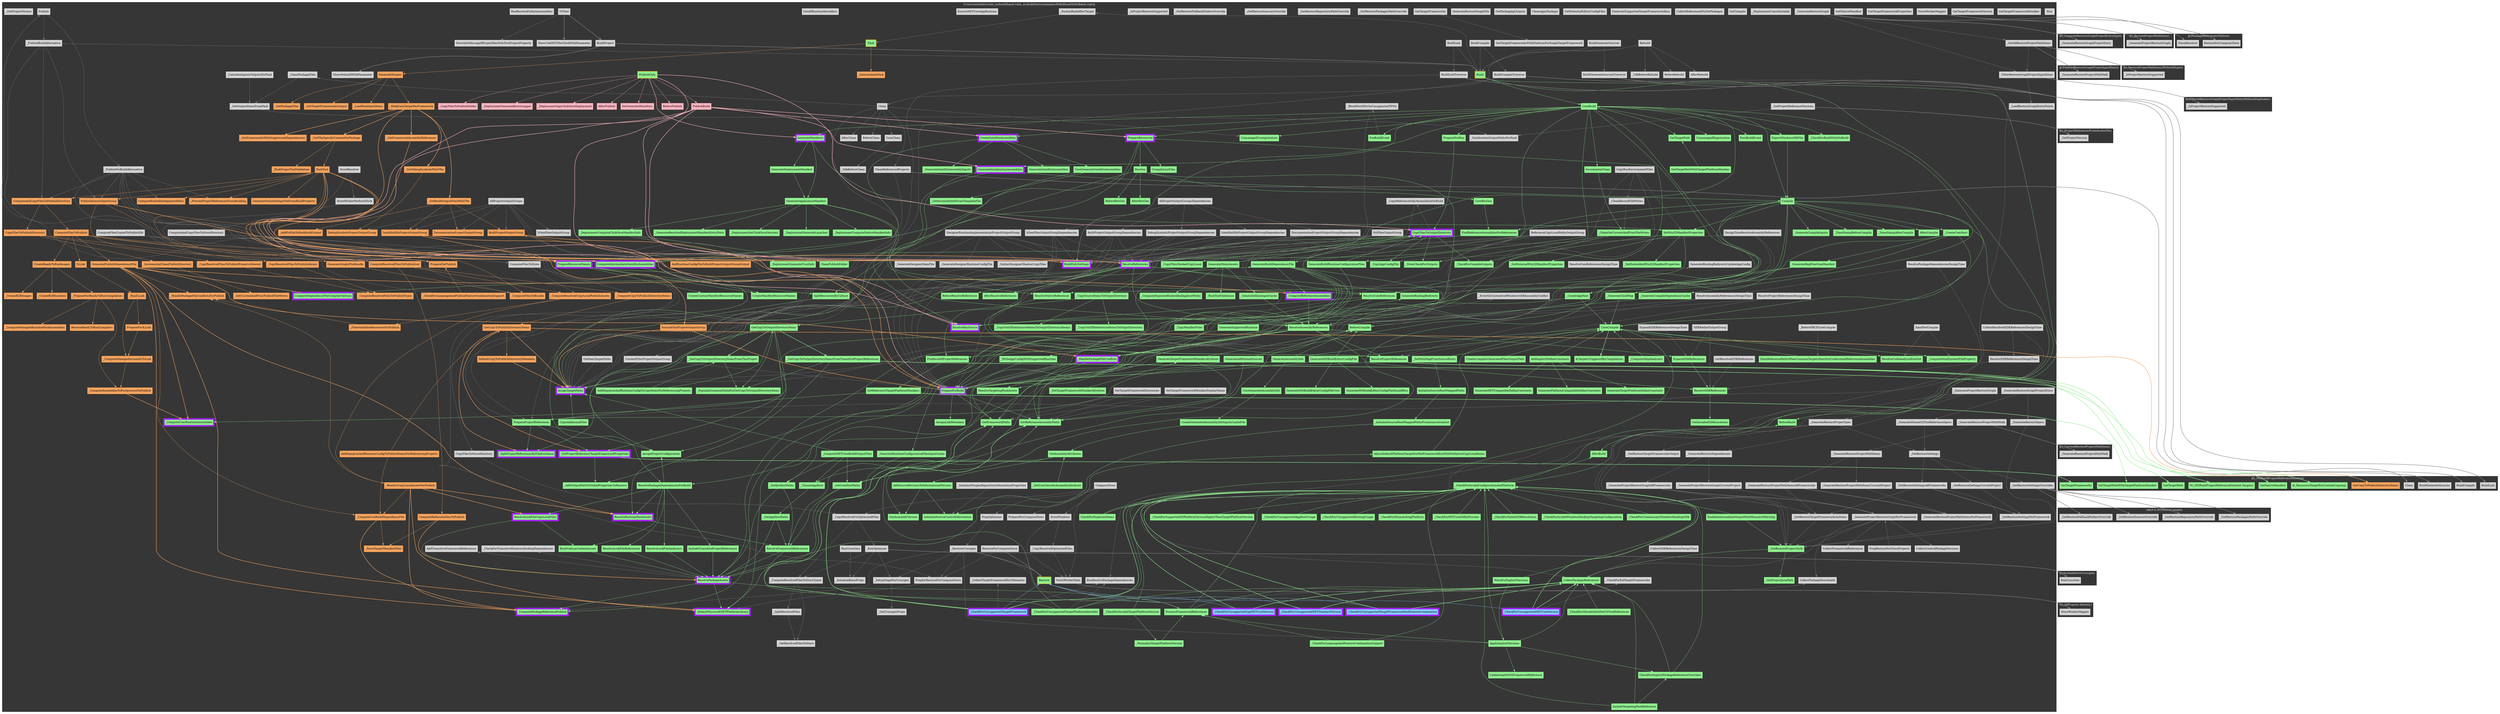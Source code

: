 digraph g {
	ranksep=1.8
fillcolor=grey21 style=filled
fontcolor=gray92
	node [shape=box style=filled]
	subgraph cluster_1 {
		label=</Users/samh/dev/rules_msbuild/bazel-rules_msbuild/tests/examples/HelloBazel/HelloBazel.csproj<br/>>
		_CheckForUnsupportedTargetFramework1 [label=<_CheckForUnsupportedTargetFramework> fillcolor=skyblue1 penwidth=8.0 color=purple style="filled"]
		_CheckForInvalidConfigurationAndPlatform1 [label=<_CheckForInvalidConfigurationAndPlatform> fillcolor=lightgreen style="filled"]
		_CheckForInvalidConfigurationAndPlatform1 -> _CheckForUnsupportedTargetFramework1 [dir=back penwidth=2.0 color=lightgreen]
		_CheckForInvalidConfigurationAndPlatform1 -> _CheckForUnsupportedTargetPlatformIdentifier1 [dir=back color=lightgreen]
		_CheckForInvalidConfigurationAndPlatform1 -> _CheckForUnsupportedNETCoreVersion1 [dir=back penwidth=2.0 color=lightgreen]
		_CheckForInvalidConfigurationAndPlatform1 -> _CheckForUnsupportedCppNETCoreVersion1 [dir=back penwidth=2.0 color=lightgreen]
		_CheckForInvalidConfigurationAndPlatform1 -> _CheckForUnsupportedNETStandardVersion1 [dir=back penwidth=2.0 color=lightgreen]
		_CheckForInvalidConfigurationAndPlatform1 -> _CheckForUnsupportedTargetFrameworkAndFeatureCombination1 [dir=back penwidth=2.0 color=lightgreen]
		_CheckForInvalidConfigurationAndPlatform1 -> _CheckForSupportedOSPlatformVersionHigherThanTargetPlatformVersion1 [dir=back color=lightgreen]
		_CheckForInvalidConfigurationAndPlatform1 -> _CheckForInvalidTargetPlatformVersion1 [dir=back color=lightgreen]
		_CheckForInvalidConfigurationAndPlatform1 -> _CheckForUnsupportedAppHostUsage1 [dir=back color=lightgreen]
		_CheckForInvalidConfigurationAndPlatform1 -> _CheckForUnsupportedHostingUsage1 [dir=back color=lightgreen]
		_CheckForInvalidConfigurationAndPlatform1 -> _CheckForMismatchingPlatform1 [dir=back color=lightgreen]
		_CheckForInvalidConfigurationAndPlatform1 -> _CheckForLanguageAndFeatureCombinationSupport1 [dir=back color=lightgreen]
		_CheckForInvalidConfigurationAndPlatform1 -> _CheckForNETCoreSdkIsPreview1 [dir=back color=lightgreen]
		_CheckForInvalidConfigurationAndPlatform1 -> EnableIntermediateOutputPathMismatchWarning1 [dir=back color=lightgreen]
		_CheckForInvalidConfigurationAndPlatform1 -> ApplyImplicitVersions1 [dir=back color=lightgreen]
		_CheckForInvalidConfigurationAndPlatform1 -> WarnForExplicitVersions1 [dir=back color=lightgreen]
		_CheckForInvalidConfigurationAndPlatform1 -> CheckForImplicitPackageReferenceOverrides1 [dir=back color=lightgreen]
		_CheckForInvalidConfigurationAndPlatform1 -> CheckForDuplicateItems1 [dir=back color=lightgreen]
		_CheckForInvalidConfigurationAndPlatform1 -> _CheckForFailedSDKResolution1 [dir=back color=lightgreen]
		_CheckForInvalidConfigurationAndPlatform1 -> _CheckForInvalidWindowsDesktopTargetingConfiguration1 [dir=back color=lightgreen]
		_CheckForInvalidConfigurationAndPlatform1 -> _CheckForUnnecessaryWindowsDesktopSDK1 [dir=back color=lightgreen]
		_CheckForInvalidConfigurationAndPlatform1 -> ProcessFrameworkReferences1 [dir=back color=lightgreen]
		_CheckForInvalidConfigurationAndPlatform1 -> IncludeTargetingPackReference1 [dir=back color=lightgreen]
		RunResolvePackageDependencies1 [label=<RunResolvePackageDependencies> style="filled"]
		RunResolvePackageDependencies1 -> _CheckForUnsupportedTargetFramework1 [dir=back color=gray51]
		RunResolvePackageDependencies1 -> _CheckForUnsupportedTargetPlatformIdentifier1 [dir=back color=gray51]
		GetFrameworkPaths1 [label=<GetFrameworkPaths> fillcolor=lightgreen style="filled"]
		GetFrameworkPaths1 -> _CheckForUnsupportedTargetFramework1 [dir=back penwidth=2.0 color=lightgreen]
		GetFrameworkPaths1 -> _CheckForUnsupportedTargetPlatformIdentifier1 [dir=back color=lightgreen]
		GetReferenceAssemblyPaths1 [label=<GetReferenceAssemblyPaths> fillcolor=lightgreen style="filled"]
		GetReferenceAssemblyPaths1 -> _CheckForUnsupportedTargetFramework1 [dir=back penwidth=2.0 color=lightgreen]
		GetReferenceAssemblyPaths1 -> _CheckForUnsupportedTargetPlatformIdentifier1 [dir=back color=lightgreen]
		Restore1 [label=<Restore> fillcolor=lightgreen penwidth=2.0 color=darkgoldenrod1 style="filled"]
		Restore1 -> _CheckForUnsupportedTargetFramework1 [dir=back color=skyblue1]
		Restore1 -> _CheckForUnsupportedNETCoreVersion1 [dir=back color=skyblue1]
		Restore1 -> _CheckForUnsupportedCppNETCoreVersion1 [dir=back color=skyblue1]
		Restore1 -> _CheckForUnsupportedNETStandardVersion1 [dir=back color=skyblue1]
		Restore1 -> _CheckForUnsupportedTargetFrameworkAndFeatureCombination1 [dir=back color=skyblue1]
		_CheckForUnsupportedTargetPlatformIdentifier1 [label=<_CheckForUnsupportedTargetPlatformIdentifier> fillcolor=lightgreen style="filled"]
		CollectPackageReferences1 [label=<CollectPackageReferences> fillcolor=lightgreen style="filled"]
		CollectPackageReferences1 -> _CheckForUnsupportedTargetPlatformIdentifier1 [dir=back color=lightgreen]
		CollectPackageReferences1 -> _CheckForUnsupportedNETCoreVersion1 [dir=back penwidth=2.0 color=lightgreen]
		CollectPackageReferences1 -> _CheckForUnsupportedCppNETCoreVersion1 [dir=back penwidth=2.0 color=lightgreen]
		CollectPackageReferences1 -> _CheckForUnsupportedNETStandardVersion1 [dir=back penwidth=2.0 color=lightgreen]
		CollectPackageReferences1 -> _CheckForUnsupportedTargetFrameworkAndFeatureCombination1 [dir=back penwidth=2.0 color=lightgreen]
		CollectPackageReferences1 -> ApplyImplicitVersions1 [dir=back color=lightgreen]
		CollectPackageReferences1 -> CheckForImplicitPackageReferenceOverrides1 [dir=back color=lightgreen]
		CollectPackageReferences1 -> ProcessFrameworkReferences1 [dir=back color=lightgreen]
		CollectPackageReferences1 -> IncludeTargetingPackReference1 [dir=back color=lightgreen]
		CollectPackageReferences1 -> _CheckForObsoleteDotNetCliToolReferences1 [dir=back color=lightgreen]
		_CollectTargetFrameworkForTelemetry1 [label=<_CollectTargetFrameworkForTelemetry> style="filled"]
		_CollectTargetFrameworkForTelemetry1 -> _CheckForUnsupportedTargetFramework1 [dir=back color=gray51]
		_CheckForUnsupportedNETCoreVersion1 [label=<_CheckForUnsupportedNETCoreVersion> fillcolor=skyblue1 penwidth=8.0 color=purple style="filled"]
		_CheckForUnsupportedCppNETCoreVersion1 [label=<_CheckForUnsupportedCppNETCoreVersion> fillcolor=skyblue1 penwidth=8.0 color=purple style="filled"]
		_CheckForUnsupportedNETStandardVersion1 [label=<_CheckForUnsupportedNETStandardVersion> fillcolor=skyblue1 penwidth=8.0 color=purple style="filled"]
		_CheckForUnsupportedTargetFrameworkAndFeatureCombination1 [label=<_CheckForUnsupportedTargetFrameworkAndFeatureCombination> fillcolor=skyblue1 penwidth=8.0 color=purple style="filled"]
		_CheckForSupportedOSPlatformVersionHigherThanTargetPlatformVersion1 [label=<_CheckForSupportedOSPlatformVersionHigherThanTargetPlatformVersion> fillcolor=lightgreen style="filled"]
		_NormalizeTargetPlatformVersion1 [label=<_NormalizeTargetPlatformVersion> fillcolor=lightgreen style="filled"]
		ProcessFrameworkReferences1 [label=<ProcessFrameworkReferences> fillcolor=lightgreen style="filled"]
		ProcessFrameworkReferences1 -> _NormalizeTargetPlatformVersion1 [dir=back color=lightgreen]
		ProcessFrameworkReferences1 -> _CheckForLanguageAndFeatureCombinationSupport1 [dir=back color=lightgreen]
		ProcessFrameworkReferences1 -> ApplyImplicitVersions1 [dir=back color=lightgreen]
		_CheckForInvalidTargetPlatformVersion1 [label=<_CheckForInvalidTargetPlatformVersion> fillcolor=lightgreen style="filled"]
		_CheckForInvalidTargetPlatformVersion1 -> _NormalizeTargetPlatformVersion1 [color=lightgreen]
		_CheckForUnsupportedAppHostUsage1 [label=<_CheckForUnsupportedAppHostUsage> fillcolor=lightgreen style="filled"]
		_CheckForUnsupportedHostingUsage1 [label=<_CheckForUnsupportedHostingUsage> fillcolor=lightgreen style="filled"]
		_CheckForMismatchingPlatform1 [label=<_CheckForMismatchingPlatform> fillcolor=lightgreen style="filled"]
		_CheckForLanguageAndFeatureCombinationSupport1 [label=<_CheckForLanguageAndFeatureCombinationSupport> fillcolor=lightgreen style="filled"]
		_CheckForNETCoreSdkIsPreview1 [label=<_CheckForNETCoreSdkIsPreview> fillcolor=lightgreen style="filled"]
		AdjustDefaultPlatformTargetForNetFrameworkExeWithNoNativeCopyLocalItems1 [label=<AdjustDefaultPlatformTargetForNetFrameworkExeWithNoNativeCopyLocalItems> fillcolor=lightgreen style="filled"]
		AdjustDefaultPlatformTargetForNetFrameworkExeWithNoNativeCopyLocalItems1 -> ResolvePackageAssets1 [dir=back color=lightgreen]
		ResolvePackageAssets1 [label=<ResolvePackageAssets> fillcolor=lightgreen penwidth=8.0 color=purple style="filled"]
		ResolvePackageAssets1 -> ProcessFrameworkReferences1 [color=lightgreen]
		ResolvePackageAssets1 -> _DefaultMicrosoftNETPlatformLibrary1 [color=lightgreen]
		ResolvePackageAssets1 -> _ComputePackageReferencePublish1 [color=lightgreen]
		CoreCompile1 [label=<CoreCompile> fillcolor=lightgreen style="filled"]
		CoreCompile1 -> AdjustDefaultPlatformTargetForNetFrameworkExeWithNoNativeCopyLocalItems1 [dir=back color=lightgreen]
		CoreCompile1 -> AddImplicitDefineConstants1 [dir=back color=lightgreen]
		CoreCompile1 -> ShimReferencePathsWhenCommonTargetsDoesNotUnderstandReferenceAssemblies1 [dir=back color=lightgreen]
		CoreCompile1 -> _ComputeSkipAnalyzers1 [dir=back color=lightgreen]
		CoreCompile1 -> GenerateMSBuildEditorConfigFile1 [dir=back color=lightgreen]
		CoreCompile1 -> _SetPathMapFromSourceRoots1 [dir=back color=lightgreen]
		CoreCompile1 -> CreateCompilerGeneratedFilesOutputPath1 [dir=back color=lightgreen]
		CoreCompile1 -> _ComputeNonExistentFileProperty1 [color=lightgreen]
		CoreCompile1 -> ResolveCodeAnalysisRuleSet1 [color=lightgreen]
		CoreCompile1 -> __TargetsTriggeredByCompilation_1 [style=bold color=lightgreen]
		CoreCompile1 -> CheckForDuplicateItems1 [dir=back color=lightgreen]
		CoreCompile1 -> GenerateAssemblyInfo1 [dir=back color=lightgreen]
		_CheckForEolTargetFrameworks1 [label=<_CheckForEolTargetFrameworks> style="filled"]
		_CheckForEolTargetFrameworks1 -> _CheckForUnsupportedNETCoreVersion1 [dir=back color=gray51]
		GenerateTargetPlatformDefineConstants1 [label=<GenerateTargetPlatformDefineConstants> fillcolor=lightgreen style="filled"]
		GenerateNETCompatibleDefineConstants1 [label=<GenerateNETCompatibleDefineConstants> fillcolor=lightgreen style="filled"]
		GeneratePlatformCompatibleDefineConstants1 [label=<GeneratePlatformCompatibleDefineConstants> fillcolor=lightgreen style="filled"]
		AddImplicitDefineConstants1 [label=<AddImplicitDefineConstants> fillcolor=lightgreen style="filled"]
		AddImplicitDefineConstants1 -> GenerateTargetPlatformDefineConstants1 [color=lightgreen]
		AddImplicitDefineConstants1 -> GenerateNETCompatibleDefineConstants1 [color=lightgreen]
		AddImplicitDefineConstants1 -> GeneratePlatformCompatibleDefineConstants1 [color=lightgreen]
		CreateManifestResourceNames1 [label=<CreateManifestResourceNames> fillcolor=lightgreen style="filled"]
		ResolveCodeAnalysisRuleSet1 [label=<ResolveCodeAnalysisRuleSet> fillcolor=lightgreen style="filled"]
		XamlPreCompile1 [label=<XamlPreCompile> style="filled"]
		XamlPreCompile1 -> _ComputeNonExistentFileProperty1 [color=gray51]
		XamlPreCompile1 -> ResolveCodeAnalysisRuleSet1 [color=gray51]
		_ComputeNonExistentFileProperty1 [label=<_ComputeNonExistentFileProperty> fillcolor=lightgreen style="filled"]
		ShimReferencePathsWhenCommonTargetsDoesNotUnderstandReferenceAssemblies1 [label=<ShimReferencePathsWhenCommonTargetsDoesNotUnderstandReferenceAssemblies> fillcolor=lightgreen style="filled"]
		_BeforeVBCSCoreCompile1 [label=<_BeforeVBCSCoreCompile> style="filled"]
		_BeforeVBCSCoreCompile1 -> ShimReferencePathsWhenCommonTargetsDoesNotUnderstandReferenceAssemblies1 [color=gray51]
		_ComputeSkipAnalyzers1 [label=<_ComputeSkipAnalyzers> fillcolor=lightgreen style="filled"]
		GenerateMSBuildEditorConfigFile1 [label=<GenerateMSBuildEditorConfigFile> fillcolor=lightgreen style="filled"]
		GenerateMSBuildEditorConfigFile1 -> PrepareForBuild1 [color=lightgreen]
		GenerateMSBuildEditorConfigFile1 -> GenerateMSBuildEditorConfigFileShouldRun1 [color=lightgreen]
		GenerateMSBuildEditorConfigFile1 -> GenerateMSBuildEditorConfigFileCore1 [color=lightgreen]
		PrepareForBuild1 [label=<PrepareForBuild> fillcolor=lightgreen penwidth=8.0 color=purple style="filled"]
		PrepareForBuild1 -> GetFrameworkPaths1 [color=lightgreen]
		PrepareForBuild1 -> GetReferenceAssemblyPaths1 [color=lightgreen]
		PrepareForBuild1 -> AssignLinkMetadata1 [color=lightgreen]
		GenerateMSBuildEditorConfigFileShouldRun1 [label=<GenerateMSBuildEditorConfigFileShouldRun> fillcolor=lightgreen style="filled"]
		GenerateMSBuildEditorConfigFileCore1 [label=<GenerateMSBuildEditorConfigFileCore> fillcolor=lightgreen style="filled"]
		BeforeCompile1 [label=<BeforeCompile> fillcolor=lightgreen style="filled"]
		BeforeCompile1 -> GenerateMSBuildEditorConfigFile1 [dir=back color=lightgreen]
		BeforeCompile1 -> GenerateTargetFrameworkMonikerAttribute1 [dir=back color=lightgreen]
		BeforeCompile1 -> GenerateAdditionalSources1 [dir=back color=lightgreen]
		BeforeCompile1 -> GenerateAssemblyInfo1 [dir=back color=lightgreen]
		InitializeSourceRootMappedPaths1 [label=<InitializeSourceRootMappedPaths> fillcolor=lightgreen style="filled"]
		InitializeSourceRootMappedPaths1 -> _InitializeSourceRootMappedPathsFromSourceControl1 [color=lightgreen]
		_InitializeSourceRootMappedPathsFromSourceControl1 [label=<_InitializeSourceRootMappedPathsFromSourceControl> fillcolor=lightgreen style="filled"]
		_InitializeSourceRootMappedPathsFromSourceControl1 -> InitializeSourceControlInformation1 [color=lightgreen]
		InitializeSourceControlInformation1 [label=<InitializeSourceControlInformation> fillcolor=lightgreen style="filled"]
		_SetPathMapFromSourceRoots1 [label=<_SetPathMapFromSourceRoots> fillcolor=lightgreen style="filled"]
		_SetPathMapFromSourceRoots1 -> InitializeSourceRootMappedPaths1 [color=lightgreen]
		CopyAdditionalFiles1 [label=<CopyAdditionalFiles> fillcolor=lightgreen style="filled"]
		AssignTargetPaths1 [label=<AssignTargetPaths> fillcolor=lightgreen penwidth=8.0 color=purple style="filled"]
		AssignTargetPaths1 -> CopyAdditionalFiles1 [dir=back color=lightgreen]
		AssignTargetPaths1 -> _ComputeNETCoreBuildOutputFiles1 [dir=back color=lightgreen]
		CreateCompilerGeneratedFilesOutputPath1 [label=<CreateCompilerGeneratedFilesOutputPath> fillcolor=lightgreen style="filled"]
		__TargetsTriggeredByCompilation_1 [label=<$(TargetsTriggeredByCompilation)> fillcolor=lightgreen style="filled"]
		_AddOutputPathToGlobalPropertiesToRemove1 [label=<_AddOutputPathToGlobalPropertiesToRemove> fillcolor=lightgreen style="filled"]
		BeforeBuild1 [label=<BeforeBuild> fillcolor=lightgreen style="filled"]
		BeforeBuild1 -> _CheckForInvalidConfigurationAndPlatform1 [dir=back color=lightgreen]
		CoreBuild1 [label=<CoreBuild> fillcolor=lightgreen style="filled"]
		CoreBuild1 -> _CheckForInvalidConfigurationAndPlatform1 [dir=back color=lightgreen]
		CoreBuild1 -> _CheckForBuildWithNoBuild1 [color=lightgreen]
		CoreBuild1 -> BuildOnlySettings1 [color=lightgreen]
		CoreBuild1 -> PrepareForBuild1 [color=lightgreen]
		CoreBuild1 -> PreBuildEvent1 [color=lightgreen]
		CoreBuild1 -> ResolveReferences1 [color=lightgreen]
		CoreBuild1 -> PrepareResources1 [color=lightgreen]
		CoreBuild1 -> ResolveKeySource1 [color=lightgreen]
		CoreBuild1 -> Compile1 [color=lightgreen]
		CoreBuild1 -> ExportWindowsMDFile1 [color=lightgreen]
		CoreBuild1 -> UnmanagedUnregistration1 [color=lightgreen]
		CoreBuild1 -> GenerateSerializationAssemblies1 [color=lightgreen]
		CoreBuild1 -> CreateSatelliteAssemblies1 [color=lightgreen]
		CoreBuild1 -> GenerateManifests1 [color=lightgreen]
		CoreBuild1 -> GetTargetPath1 [color=lightgreen]
		CoreBuild1 -> PrepareForRun1 [color=lightgreen]
		CoreBuild1 -> UnmanagedRegistration1 [color=lightgreen]
		CoreBuild1 -> IncrementalClean1 [color=lightgreen]
		CoreBuild1 -> PostBuildEvent1 [color=lightgreen]
		CoreBuild1 -> GenerateBuildDependencyFile1 [color=lightgreen]
		CoreBuild1 -> GenerateBuildRuntimeConfigurationFiles1 [color=lightgreen]
		AfterBuild1 [label=<AfterBuild> fillcolor=lightgreen style="filled"]
		AfterBuild1 -> _CheckForInvalidConfigurationAndPlatform1 [dir=back color=lightgreen]
		Build1 [label=<Build> fillcolor=lightgreen penwidth=2.0 color=darkgoldenrod1 style="filled"]
		Build1 -> BeforeBuild1 [color=lightgreen]
		Build1 -> CoreBuild1 [color=lightgreen]
		Build1 -> AfterBuild1 [color=lightgreen]
		_CheckForBuildWithNoBuild1 [label=<_CheckForBuildWithNoBuild> fillcolor=lightgreen style="filled"]
		BuildOnlySettings1 [label=<BuildOnlySettings> fillcolor=lightgreen penwidth=8.0 color=purple style="filled"]
		PreBuildEvent1 [label=<PreBuildEvent> fillcolor=lightgreen style="filled"]
		ResolveReferences1 [label=<ResolveReferences> fillcolor=lightgreen penwidth=8.0 color=purple style="filled"]
		ResolveReferences1 -> BeforeResolveReferences1 [color=lightgreen]
		ResolveReferences1 -> AssignProjectConfiguration1 [color=lightgreen]
		ResolveReferences1 -> ResolveProjectReferences1 [color=lightgreen]
		ResolveReferences1 -> FindInvalidProjectReferences1 [color=lightgreen]
		ResolveReferences1 -> ResolveNativeReferences1 [color=lightgreen]
		ResolveReferences1 -> ResolveAssemblyReferences1 [color=lightgreen]
		ResolveReferences1 -> GenerateBindingRedirects1 [color=lightgreen]
		ResolveReferences1 -> ResolveComReferences1 [color=lightgreen]
		ResolveReferences1 -> AfterResolveReferences1 [color=lightgreen]
		PrepareResources1 [label=<PrepareResources> fillcolor=lightgreen penwidth=8.0 color=purple style="filled"]
		PrepareResources1 -> ResolvePackageDependenciesForBuild1 [color=lightgreen]
		PrepareResources1 -> _HandlePackageFileConflicts1 [color=lightgreen]
		PrepareResources1 -> PrepareResourceNames1 [color=lightgreen]
		PrepareResources1 -> ResGen1 [color=lightgreen]
		PrepareResources1 -> CompileLicxFiles1 [color=lightgreen]
		ResolveKeySource1 [label=<ResolveKeySource> fillcolor=lightgreen penwidth=8.0 color=purple style="filled"]
		Compile1 [label=<Compile> fillcolor=lightgreen style="filled"]
		Compile1 -> ResolveReferences1 [color=lightgreen]
		Compile1 -> ResolveKeySource1 [color=lightgreen]
		Compile1 -> SetWin32ManifestProperties1 [color=lightgreen]
		Compile1 -> FindReferenceAssembliesForReferences1 [color=lightgreen]
		Compile1 -> _GenerateCompileInputs1 [color=lightgreen]
		Compile1 -> BeforeCompile1 [color=lightgreen]
		Compile1 -> _TimeStampBeforeCompile1 [color=lightgreen]
		Compile1 -> _GenerateCompileDependencyCache1 [color=lightgreen]
		Compile1 -> CoreCompile1 [color=lightgreen]
		Compile1 -> _TimeStampAfterCompile1 [color=lightgreen]
		Compile1 -> AfterCompile1 [color=lightgreen]
		Compile1 -> _CreateAppHost1 [color=lightgreen]
		Compile1 -> _CreateComHost1 [color=lightgreen]
		Compile1 -> _GetIjwHostPaths1 [color=lightgreen]
		ExportWindowsMDFile1 [label=<ExportWindowsMDFile> fillcolor=lightgreen style="filled"]
		ExportWindowsMDFile1 -> Compile1 [color=lightgreen]
		UnmanagedUnregistration1 [label=<UnmanagedUnregistration> fillcolor=lightgreen style="filled"]
		GenerateSerializationAssemblies1 [label=<GenerateSerializationAssemblies> fillcolor=lightgreen penwidth=8.0 color=purple style="filled"]
		GenerateSerializationAssemblies1 -> AssignTargetPaths1 [color=lightgreen]
		GenerateSerializationAssemblies1 -> Compile1 [color=lightgreen]
		GenerateSerializationAssemblies1 -> ResolveKeySource1 [color=lightgreen]
		CreateSatelliteAssemblies1 [label=<CreateSatelliteAssemblies> fillcolor=lightgreen penwidth=8.0 color=purple style="filled"]
		CreateSatelliteAssemblies1 -> _GenerateSatelliteAssemblyInputs1 [color=lightgreen]
		CreateSatelliteAssemblies1 -> ComputeIntermediateSatelliteAssemblies1 [color=lightgreen]
		CreateSatelliteAssemblies1 -> GenerateSatelliteAssemblies1 [color=lightgreen]
		CreateSatelliteAssemblies1 -> CoreGenerateSatelliteAssemblies1 [color=lightgreen]
		GenerateManifests1 [label=<GenerateManifests> fillcolor=lightgreen penwidth=8.0 color=purple style="filled"]
		GenerateManifests1 -> SetWin32ManifestProperties1 [color=lightgreen]
		GenerateManifests1 -> GenerateApplicationManifest1 [color=lightgreen]
		GenerateManifests1 -> GenerateDeploymentManifest1 [color=lightgreen]
		GetTargetPath1 [label=<GetTargetPath> fillcolor=lightgreen style="filled"]
		GetTargetPath1 -> GetTargetPathWithTargetPlatformMoniker1 [dir=back color=lightgreen]
		PrepareForRun1 [label=<PrepareForRun> fillcolor=lightgreen style="filled"]
		PrepareForRun1 -> CopyFilesToOutputDirectory1 [color=lightgreen]
		UnmanagedRegistration1 [label=<UnmanagedRegistration> fillcolor=lightgreen style="filled"]
		IncrementalClean1 [label=<IncrementalClean> fillcolor=lightgreen style="filled"]
		IncrementalClean1 -> _CleanGetCurrentAndPriorFileWrites1 [color=lightgreen]
		PostBuildEvent1 [label=<PostBuildEvent> fillcolor=lightgreen style="filled"]
		GenerateBuildDependencyFile1 [label=<GenerateBuildDependencyFile> fillcolor=lightgreen style="filled"]
		GenerateBuildDependencyFile1 -> _DefaultMicrosoftNETPlatformLibrary1 [color=lightgreen]
		GenerateBuildDependencyFile1 -> _HandlePackageFileConflicts1 [color=lightgreen]
		GenerateBuildDependencyFile1 -> _ComputeReferenceAssemblies1 [color=lightgreen]
		GenerateBuildDependencyFile1 -> _ComputeUserRuntimeAssemblies1 [color=lightgreen]
		GenerateBuildDependencyFile1 -> ResolveRuntimePackAssets1 [color=lightgreen]
		GenerateBuildDependencyFile1 -> _ComputePackageReferencePublish1 [color=lightgreen]
		GenerateBuildDependencyFile1 -> ComputeDependencyFileCompilerOptions1 [dir=back color=lightgreen]
		GenerateBuildRuntimeConfigurationFiles1 [label=<GenerateBuildRuntimeConfigurationFiles> fillcolor=lightgreen style="filled"]
		GenerateBuildRuntimeConfigurationFiles1 -> _GenerateRuntimeConfigurationFilesInputCache1 [color=lightgreen]
		Rebuild1 [label=<Rebuild> style="filled"]
		Rebuild1 -> _SdkBeforeRebuild1 [color=gray51]
		Rebuild1 -> BeforeRebuild1 [color=gray51]
		Rebuild1 -> Clean1 [color=gray51]
		Rebuild1 -> Build1 [color=gray51]
		Rebuild1 -> AfterRebuild1 [color=gray51]
		_SdkBeforeRebuild1 [label=<_SdkBeforeRebuild> style="filled"]
		BeforeRebuild1 [label=<BeforeRebuild> style="filled"]
		Clean1 [label=<Clean> style="filled"]
		Clean1 -> BeforeClean1 [color=gray51]
		Clean1 -> UnmanagedUnregistration1 [color=gray51]
		Clean1 -> CoreClean1 [color=gray51]
		Clean1 -> CleanReferencedProjects1 [color=gray51]
		Clean1 -> CleanPublishFolder1 [color=gray51]
		Clean1 -> AfterClean1 [color=gray51]
		AfterRebuild1 [label=<AfterRebuild> style="filled"]
		BuildGenerateSources1 [label=<BuildGenerateSources> style="filled"]
		BuildGenerateSources1 -> BuildGenerateSourcesTraverse1 [color=gray51]
		BuildGenerateSources1 -> Build1 [color=gray51]
		BuildGenerateSourcesTraverse1 [label=<BuildGenerateSourcesTraverse> style="filled"]
		BuildGenerateSourcesTraverse1 -> PrepareProjectReferences1 [color=gray51]
		PrepareProjectReferences1 [label=<PrepareProjectReferences> fillcolor=lightgreen style="filled"]
		PrepareProjectReferences1 -> AssignProjectConfiguration1 [color=lightgreen]
		PrepareProjectReferences1 -> _SplitProjectReferencesByFileExistence1 [color=lightgreen]
		PrepareProjectReferences1 -> _GetProjectReferenceTargetFrameworkProperties1 [color=lightgreen]
		BuildCompile1 [label=<BuildCompile> style="filled"]
		BuildCompile1 -> BuildCompileTraverse1 [color=gray51]
		BuildCompile1 -> Build1 [color=gray51]
		BuildCompileTraverse1 [label=<BuildCompileTraverse> style="filled"]
		BuildCompileTraverse1 -> PrepareProjectReferences1 [color=gray51]
		BuildLink1 [label=<BuildLink> style="filled"]
		BuildLink1 -> BuildLinkTraverse1 [color=gray51]
		BuildLink1 -> Build1 [color=gray51]
		BuildLinkTraverse1 [label=<BuildLinkTraverse> style="filled"]
		BuildLinkTraverse1 -> PrepareProjectReferences1 [color=gray51]
		CopyRunEnvironmentFiles1 [label=<CopyRunEnvironmentFiles> style="filled"]
		CopyRunEnvironmentFiles1 -> PrepareForBuild1 [color=gray51]
		CopyRunEnvironmentFiles1 -> SetWin32ManifestProperties1 [color=gray51]
		CopyRunEnvironmentFiles1 -> _CopyAppConfigFile1 [color=gray51]
		CopyRunEnvironmentFiles1 -> _CleanRecordFileWrites1 [color=gray51]
		SetWin32ManifestProperties1 [label=<SetWin32ManifestProperties> fillcolor=lightgreen style="filled"]
		SetWin32ManifestProperties1 -> ResolveComReferences1 [color=lightgreen]
		SetWin32ManifestProperties1 -> ResolveNativeReferences1 [color=lightgreen]
		SetWin32ManifestProperties1 -> _SetExternalWin32ManifestProperties1 [color=lightgreen]
		SetWin32ManifestProperties1 -> _SetEmbeddedWin32ManifestProperties1 [color=lightgreen]
		_CopyAppConfigFile1 [label=<_CopyAppConfigFile> fillcolor=lightgreen style="filled"]
		_CleanRecordFileWrites1 [label=<_CleanRecordFileWrites> style="filled"]
		_CleanRecordFileWrites1 -> _CleanGetCurrentAndPriorFileWrites1 [color=gray51]
		Run1 [label=<Run> style="filled"]
		AssignLinkMetadata1 [label=<AssignLinkMetadata> fillcolor=lightgreen style="filled"]
		GetTargetFrameworkMoniker1 [label=<GetTargetFrameworkMoniker> style="filled"]
		GetTargetFrameworkMonikerDisplayName1 [label=<GetTargetFrameworkMonikerDisplayName> style="filled"]
		GetTargetFrameworkMonikerDisplayName1 -> GetFrameworkPaths1 [color=gray51]
		GetTargetFrameworkMonikerDisplayName1 -> GetReferenceAssemblyPaths1 [color=gray51]
		GetTargetFrameworkDirectories1 [label=<GetTargetFrameworkDirectories> style="filled"]
		GetTargetFrameworkDirectories1 -> GetFrameworkPaths1 [color=gray51]
		GetTargetFrameworkDirectories1 -> GetReferenceAssemblyPaths1 [color=gray51]
		GetTargetFrameworkVersion1 [label=<GetTargetFrameworkVersion> style="filled"]
		BeforeResolveReferences1 [label=<BeforeResolveReferences> fillcolor=lightgreen style="filled"]
		AssignProjectConfiguration1 [label=<AssignProjectConfiguration> fillcolor=lightgreen style="filled"]
		AssignProjectConfiguration1 -> ResolvePackageDependenciesForBuild1 [dir=back color=lightgreen]
		ResolveProjectReferences1 [label=<ResolveProjectReferences> fillcolor=lightgreen style="filled"]
		ResolveProjectReferences1 -> PrepareProjectReferences1 [color=lightgreen]
		FindInvalidProjectReferences1 [label=<FindInvalidProjectReferences> fillcolor=lightgreen style="filled"]
		FindInvalidProjectReferences1 -> GetReferenceTargetPlatformMonikers1 [color=lightgreen]
		ResolveNativeReferences1 [label=<ResolveNativeReferences> fillcolor=lightgreen style="filled"]
		ResolveNativeReferences1 -> ResolveProjectReferences1 [color=lightgreen]
		ResolveAssemblyReferences1 [label=<ResolveAssemblyReferences> fillcolor=lightgreen style="filled"]
		ResolveAssemblyReferences1 -> ResolveProjectReferences1 [color=lightgreen]
		ResolveAssemblyReferences1 -> FindInvalidProjectReferences1 [color=lightgreen]
		ResolveAssemblyReferences1 -> GetFrameworkPaths1 [color=lightgreen]
		ResolveAssemblyReferences1 -> GetReferenceAssemblyPaths1 [color=lightgreen]
		ResolveAssemblyReferences1 -> PrepareForBuild1 [color=lightgreen]
		ResolveAssemblyReferences1 -> ResolveSDKReferences1 [color=lightgreen]
		ResolveAssemblyReferences1 -> ExpandSDKReferences1 [color=lightgreen]
		ResolveAssemblyReferences1 -> ResolvePackageDependenciesForBuild1 [color=lightgreen]
		ResolveAssemblyReferences1 -> _HandlePackageFileConflicts1 [color=lightgreen]
		ResolveAssemblyReferences1 -> ResolveTargetingPackAssets1 [color=lightgreen]
		GenerateBindingRedirects1 [label=<GenerateBindingRedirects> fillcolor=lightgreen style="filled"]
		GenerateBindingRedirects1 -> GenerateSupportedRuntime1 [dir=back color=lightgreen]
		ResolveComReferences1 [label=<ResolveComReferences> fillcolor=lightgreen style="filled"]
		ResolveComReferences1 -> PrepareForBuild1 [color=lightgreen]
		ResolveComReferences1 -> ResolveKeySource1 [color=lightgreen]
		ResolveComReferences1 -> ResolveAssemblyReferences1 [color=lightgreen]
		AfterResolveReferences1 [label=<AfterResolveReferences> fillcolor=lightgreen style="filled"]
		_SplitProjectReferencesByFileExistence1 [label=<_SplitProjectReferencesByFileExistence> fillcolor=lightgreen penwidth=8.0 color=purple style="filled"]
		_GetProjectReferenceTargetFrameworkProperties1 [label=<_GetProjectReferenceTargetFrameworkProperties> fillcolor=lightgreen penwidth=8.0 color=purple style="filled"]
		_GetProjectReferenceTargetFrameworkProperties1 -> _AddOutputPathToGlobalPropertiesToRemove1 [color=lightgreen]
		GetTargetFrameworks1 [label=<GetTargetFrameworks> style="filled"]
		GetTargetFrameworks1 -> GetTargetFrameworksWithPlatformForSingleTargetFramework1 [color=gray51]
		GetTargetFrameworksWithPlatformForSingleTargetFramework1 [label=<GetTargetFrameworksWithPlatformForSingleTargetFramework> style="filled"]
		GetTargetFrameworkProperties1 [label=<GetTargetFrameworkProperties> style="filled"]
		ResolveProjectReferencesDesignTime1 [label=<ResolveProjectReferencesDesignTime> style="filled"]
		ResolveProjectReferencesDesignTime1 -> ResolveProjectReferences1 [color=gray51]
		ResolveProjectReferencesDesignTime1 -> ResolveAssemblyReferences1 [color=gray51]
		ExpandSDKReferencesDesignTime1 [label=<ExpandSDKReferencesDesignTime> style="filled"]
		ExpandSDKReferencesDesignTime1 -> ExpandSDKReferences1 [color=gray51]
		ExpandSDKReferences1 [label=<ExpandSDKReferences> fillcolor=lightgreen style="filled"]
		ExpandSDKReferences1 -> ResolveSDKReferences1 [color=lightgreen]
		GetTargetPathWithTargetPlatformMoniker1 [label=<GetTargetPathWithTargetPlatformMoniker> fillcolor=lightgreen style="filled"]
		GetNativeManifest1 [label=<GetNativeManifest> style="filled"]
		ResolveSDKReferences1 [label=<ResolveSDKReferences> fillcolor=lightgreen style="filled"]
		ResolveSDKReferences1 -> GetInstalledSDKLocations1 [color=lightgreen]
		ResolvePackageDependenciesForBuild1 [label=<ResolvePackageDependenciesForBuild> fillcolor=lightgreen style="filled"]
		ResolvePackageDependenciesForBuild1 -> ResolveLockFileReferences1 [color=lightgreen]
		ResolvePackageDependenciesForBuild1 -> ResolveLockFileAnalyzers1 [color=lightgreen]
		ResolvePackageDependenciesForBuild1 -> ResolveLockFileCopyLocalFiles1 [color=lightgreen]
		ResolvePackageDependenciesForBuild1 -> ResolveRuntimePackAssets1 [color=lightgreen]
		ResolvePackageDependenciesForBuild1 -> RunProduceContentAssets1 [color=lightgreen]
		ResolvePackageDependenciesForBuild1 -> IncludeTransitiveProjectReferences1 [color=lightgreen]
		_HandlePackageFileConflicts1 [label=<_HandlePackageFileConflicts> fillcolor=lightgreen penwidth=8.0 color=purple style="filled"]
		_HandlePackageFileConflicts1 -> GetFrameworkPaths1 [color=lightgreen]
		_HandlePackageFileConflicts1 -> GetReferenceAssemblyPaths1 [color=lightgreen]
		_HandlePackageFileConflicts1 -> ResolveTargetingPackAssets1 [color=lightgreen]
		ResolveTargetingPackAssets1 [label=<ResolveTargetingPackAssets> fillcolor=lightgreen style="filled"]
		ResolveTargetingPackAssets1 -> ResolveFrameworkReferences1 [color=lightgreen]
		FindReferenceAssembliesForReferences1 [label=<FindReferenceAssembliesForReferences> fillcolor=lightgreen style="filled"]
		FindReferenceAssembliesForReferences1 -> ResolveReferences1 [color=lightgreen]
		GenerateBindingRedirectsUpdateAppConfig1 [label=<GenerateBindingRedirectsUpdateAppConfig> style="filled"]
		GenerateBindingRedirectsUpdateAppConfig1 -> GenerateBindingRedirects1 [dir=back color=gray51]
		GetInstalledSDKLocations1 [label=<GetInstalledSDKLocations> fillcolor=lightgreen style="filled"]
		ResolveSDKReferencesDesignTime1 [label=<ResolveSDKReferencesDesignTime> style="filled"]
		ResolveSDKReferencesDesignTime1 -> ResolveSDKReferences1 [color=gray51]
		GetReferenceTargetPlatformMonikers1 [label=<GetReferenceTargetPlatformMonikers> fillcolor=lightgreen style="filled"]
		GetReferenceTargetPlatformMonikers1 -> PrepareProjectReferences1 [color=lightgreen]
		ResolveAssemblyReferencesDesignTime1 [label=<ResolveAssemblyReferencesDesignTime> style="filled"]
		ResolveAssemblyReferencesDesignTime1 -> ResolveProjectReferences1 [color=gray51]
		ResolveAssemblyReferencesDesignTime1 -> ResolveAssemblyReferences1 [color=gray51]
		DesignTimeResolveAssemblyReferences1 [label=<DesignTimeResolveAssemblyReferences> style="filled"]
		DesignTimeResolveAssemblyReferences1 -> GetFrameworkPaths1 [color=gray51]
		DesignTimeResolveAssemblyReferences1 -> GetReferenceAssemblyPaths1 [color=gray51]
		DesignTimeResolveAssemblyReferences1 -> ResolveReferences1 [color=gray51]
		ResolveComReferencesDesignTime1 [label=<ResolveComReferencesDesignTime> style="filled"]
		ResolveComReferencesDesignTime1 -> ResolveComReferences1 [color=gray51]
		ResolveFrameworkReferences1 [label=<ResolveFrameworkReferences> fillcolor=lightgreen style="filled"]
		ResolveFrameworkReferences1 -> ProcessFrameworkReferences1 [color=lightgreen]
		ResolveFrameworkReferences1 -> ResolvePackageAssets1 [color=lightgreen]
		PrepareResourceNames1 [label=<PrepareResourceNames> fillcolor=lightgreen penwidth=8.0 color=purple style="filled"]
		PrepareResourceNames1 -> AssignTargetPaths1 [color=lightgreen]
		PrepareResourceNames1 -> SplitResourcesByCulture1 [color=lightgreen]
		PrepareResourceNames1 -> CreateManifestResourceNames1 [color=lightgreen]
		PrepareResourceNames1 -> CreateCustomManifestResourceNames1 [color=lightgreen]
		ResGen1 [label=<ResGen> fillcolor=lightgreen style="filled"]
		ResGen1 -> ResolveAssemblyReferences1 [color=lightgreen]
		ResGen1 -> SplitResourcesByCulture1 [color=lightgreen]
		ResGen1 -> BeforeResGen1 [color=lightgreen]
		ResGen1 -> CoreResGen1 [color=lightgreen]
		ResGen1 -> AfterResGen1 [color=lightgreen]
		CompileLicxFiles1 [label=<CompileLicxFiles> fillcolor=lightgreen style="filled"]
		SplitResourcesByCulture1 [label=<SplitResourcesByCulture> fillcolor=lightgreen style="filled"]
		SplitResourcesByCulture1 -> AssignTargetPaths1 [color=lightgreen]
		CreateCustomManifestResourceNames1 [label=<CreateCustomManifestResourceNames> fillcolor=lightgreen style="filled"]
		GetItemTargetPaths1 [label=<GetItemTargetPaths> style="filled"]
		GetItemTargetPaths1 -> AssignTargetPaths1 [color=gray51]
		BeforeResGen1 [label=<BeforeResGen> fillcolor=lightgreen style="filled"]
		CoreResGen1 [label=<CoreResGen> fillcolor=lightgreen style="filled"]
		CoreResGen1 -> FindReferenceAssembliesForReferences1 [color=lightgreen]
		AfterResGen1 [label=<AfterResGen> fillcolor=lightgreen style="filled"]
		_GenerateCompileInputs1 [label=<_GenerateCompileInputs> fillcolor=lightgreen style="filled"]
		_TimeStampBeforeCompile1 [label=<_TimeStampBeforeCompile> fillcolor=lightgreen style="filled"]
		_GenerateCompileDependencyCache1 [label=<_GenerateCompileDependencyCache> fillcolor=lightgreen style="filled"]
		_GenerateCompileDependencyCache1 -> ResolveAssemblyReferences1 [color=lightgreen]
		_TimeStampAfterCompile1 [label=<_TimeStampAfterCompile> fillcolor=lightgreen style="filled"]
		AfterCompile1 [label=<AfterCompile> fillcolor=lightgreen style="filled"]
		_CreateAppHost1 [label=<_CreateAppHost> fillcolor=lightgreen style="filled"]
		_CreateAppHost1 -> _ChooseAppHost1 [color=lightgreen]
		_CreateAppHost1 -> CoreCompile1 [color=lightgreen]
		_CreateComHost1 [label=<_CreateComHost> fillcolor=lightgreen style="filled"]
		_CreateComHost1 -> _GetComHostPaths1 [color=lightgreen]
		_CreateComHost1 -> CoreCompile1 [color=lightgreen]
		_CreateComHost1 -> _GenerateClsidMap1 [color=lightgreen]
		_CreateComHost1 -> _GenerateRegFreeComManifest1 [color=lightgreen]
		_GetIjwHostPaths1 [label=<_GetIjwHostPaths> fillcolor=lightgreen style="filled"]
		_GetIjwHostPaths1 -> ResolvePackageAssets1 [color=lightgreen]
		_GetIjwHostPaths1 -> ResolveFrameworkReferences1 [color=lightgreen]
		GenerateTargetFrameworkMonikerAttribute1 [label=<GenerateTargetFrameworkMonikerAttribute> fillcolor=lightgreen style="filled"]
		GenerateTargetFrameworkMonikerAttribute1 -> PrepareForBuild1 [color=lightgreen]
		GenerateTargetFrameworkMonikerAttribute1 -> GetReferenceAssemblyPaths1 [color=lightgreen]
		GenerateTargetFrameworkMonikerAttribute1 -> _SetTargetFrameworkMonikerAttribute1 [dir=back color=lightgreen]
		GenerateAdditionalSources1 [label=<GenerateAdditionalSources> fillcolor=lightgreen style="filled"]
		GenerateAdditionalSources1 -> PrepareForBuild1 [color=lightgreen]
		GenerateAdditionalSources1 -> GetReferenceAssemblyPaths1 [color=lightgreen]
		_GenerateSatelliteAssemblyInputs1 [label=<_GenerateSatelliteAssemblyInputs> fillcolor=lightgreen style="filled"]
		ComputeIntermediateSatelliteAssemblies1 [label=<ComputeIntermediateSatelliteAssemblies> fillcolor=lightgreen penwidth=8.0 color=purple style="filled"]
		ComputeIntermediateSatelliteAssemblies1 -> CreateManifestResourceNames1 [color=lightgreen]
		GenerateSatelliteAssemblies1 [label=<GenerateSatelliteAssemblies> fillcolor=lightgreen style="filled"]
		CoreGenerateSatelliteAssemblies1 [label=<CoreGenerateSatelliteAssemblies> fillcolor=lightgreen style="filled"]
		CoreGenerateSatelliteAssemblies1 -> ResolveAssemblyReferences1 [color=lightgreen]
		CoreGenerateSatelliteAssemblies1 -> _GetAssemblyInfoFromTemplateFile1 [color=lightgreen]
		_SetExternalWin32ManifestProperties1 [label=<_SetExternalWin32ManifestProperties> fillcolor=lightgreen style="filled"]
		_SetEmbeddedWin32ManifestProperties1 [label=<_SetEmbeddedWin32ManifestProperties> fillcolor=lightgreen style="filled"]
		_GenerateResolvedDeploymentManifestEntryPoint1 [label=<_GenerateResolvedDeploymentManifestEntryPoint> fillcolor=lightgreen style="filled"]
		GenerateApplicationManifest1 [label=<GenerateApplicationManifest> fillcolor=lightgreen style="filled"]
		GenerateApplicationManifest1 -> _DeploymentSetClickOnceVersions1 [color=lightgreen]
		GenerateApplicationManifest1 -> _DeploymentGenerateLauncher1 [color=lightgreen]
		GenerateApplicationManifest1 -> _DeploymentComputeNativeManifestInfo1 [color=lightgreen]
		GenerateApplicationManifest1 -> _DeploymentComputeClickOnceManifestInfo1 [color=lightgreen]
		GenerateApplicationManifest1 -> ResolveComReferences1 [color=lightgreen]
		GenerateApplicationManifest1 -> ResolveNativeReferences1 [color=lightgreen]
		GenerateApplicationManifest1 -> _GenerateResolvedDeploymentManifestEntryPoint1 [color=lightgreen]
		GenerateDeploymentManifest1 [label=<GenerateDeploymentManifest> fillcolor=lightgreen style="filled"]
		GenerateDeploymentManifest1 -> GenerateApplicationManifest1 [color=lightgreen]
		_DeploymentSetClickOnceVersions1 [label=<_DeploymentSetClickOnceVersions> fillcolor=lightgreen style="filled"]
		_DeploymentGenerateLauncher1 [label=<_DeploymentGenerateLauncher> fillcolor=lightgreen style="filled"]
		_DeploymentComputeNativeManifestInfo1 [label=<_DeploymentComputeNativeManifestInfo> fillcolor=lightgreen style="filled"]
		_DeploymentComputeClickOnceManifestInfo1 [label=<_DeploymentComputeClickOnceManifestInfo> fillcolor=lightgreen style="filled"]
		_DeploymentComputeClickOnceManifestInfo1 -> CleanPublishFolder1 [color=lightgreen]
		_DeploymentComputeClickOnceManifestInfo1 -> _DeploymentGenerateTrustInfo1 [color=lightgreen]
		CleanPublishFolder1 [label=<CleanPublishFolder> fillcolor=lightgreen style="filled"]
		_DeploymentGenerateTrustInfo1 [label=<_DeploymentGenerateTrustInfo> fillcolor=lightgreen style="filled"]
		CopyFilesToOutputDirectory1 [label=<CopyFilesToOutputDirectory> fillcolor=lightgreen penwidth=8.0 color=purple style="filled"]
		CopyFilesToOutputDirectory1 -> ComputeIntermediateSatelliteAssemblies1 [color=lightgreen]
		CopyFilesToOutputDirectory1 -> _CopyFilesMarkedCopyLocal1 [color=lightgreen]
		CopyFilesToOutputDirectory1 -> _CopySourceItemsToOutputDirectory1 [color=lightgreen]
		CopyFilesToOutputDirectory1 -> _CopyAppConfigFile1 [color=lightgreen]
		CopyFilesToOutputDirectory1 -> _CopyManifestFiles1 [color=lightgreen]
		CopyFilesToOutputDirectory1 -> _CheckForCompileOutputs1 [color=lightgreen]
		CopyFilesToOutputDirectory1 -> _SGenCheckForOutputs1 [color=lightgreen]
		CopyFilesToOutputDirectory1 -> GenerateBuildDependencyFile1 [dir=back color=lightgreen]
		CopyFilesToOutputDirectory1 -> GenerateBuildRuntimeConfigurationFiles1 [dir=back color=lightgreen]
		CopyFilesToOutputDirectory1 -> GenerateShimsAssets1 [dir=back color=lightgreen]
		_CopyFilesMarkedCopyLocal1 [label=<_CopyFilesMarkedCopyLocal> fillcolor=lightgreen style="filled"]
		_CopySourceItemsToOutputDirectory1 [label=<_CopySourceItemsToOutputDirectory> fillcolor=lightgreen style="filled"]
		_CopySourceItemsToOutputDirectory1 -> GetCopyToOutputDirectoryItems1 [color=lightgreen]
		_CopySourceItemsToOutputDirectory1 -> _CopyOutOfDateSourceItemsToOutputDirectory1 [color=lightgreen]
		_CopySourceItemsToOutputDirectory1 -> _CopyOutOfDateSourceItemsToOutputDirectoryAlways1 [color=lightgreen]
		_CopyManifestFiles1 [label=<_CopyManifestFiles> fillcolor=lightgreen style="filled"]
		_CopyManifestFiles1 -> PrepareForBuild1 [color=lightgreen]
		_CheckForCompileOutputs1 [label=<_CheckForCompileOutputs> fillcolor=lightgreen style="filled"]
		_SGenCheckForOutputs1 [label=<_SGenCheckForOutputs> fillcolor=lightgreen style="filled"]
		GetCopyToOutputDirectoryItems1 [label=<GetCopyToOutputDirectoryItems> fillcolor=lightgreen style="filled"]
		GetCopyToOutputDirectoryItems1 -> AssignTargetPaths1 [color=lightgreen]
		GetCopyToOutputDirectoryItems1 -> AssignProjectConfiguration1 [color=lightgreen]
		GetCopyToOutputDirectoryItems1 -> _SplitProjectReferencesByFileExistence1 [color=lightgreen]
		GetCopyToOutputDirectoryItems1 -> _GetProjectReferenceTargetFrameworkProperties1 [color=lightgreen]
		GetCopyToOutputDirectoryItems1 -> _PopulateCommonStateForGetCopyToOutputDirectoryItems1 [color=lightgreen]
		GetCopyToOutputDirectoryItems1 -> _GetCopyToOutputDirectoryItemsFromTransitiveProjectReferences1 [style=bold color=lightgreen]
		GetCopyToOutputDirectoryItems1 -> _GetCopyToOutputDirectoryItemsFromThisProject1 [style=bold color=lightgreen]
		GetCopyToOutputDirectoryItems1 -> AddDepsJsonAndRuntimeConfigToCopyItemsForReferencingProjects1 [dir=back color=lightgreen]
		_CopyOutOfDateSourceItemsToOutputDirectory1 [label=<_CopyOutOfDateSourceItemsToOutputDirectory> fillcolor=lightgreen style="filled"]
		_CopyOutOfDateSourceItemsToOutputDirectoryAlways1 [label=<_CopyOutOfDateSourceItemsToOutputDirectoryAlways> fillcolor=lightgreen style="filled"]
		_PopulateCommonStateForGetCopyToOutputDirectoryItems1 [label=<_PopulateCommonStateForGetCopyToOutputDirectoryItems> fillcolor=lightgreen style="filled"]
		_GetCopyToOutputDirectoryItemsFromTransitiveProjectReferences1 [label=<_GetCopyToOutputDirectoryItemsFromTransitiveProjectReferences> fillcolor=lightgreen style="filled"]
		_GetCopyToOutputDirectoryItemsFromTransitiveProjectReferences1 -> _PopulateCommonStateForGetCopyToOutputDirectoryItems1 [color=lightgreen]
		_GetCopyToOutputDirectoryItemsFromTransitiveProjectReferences1 -> _AddOutputPathToGlobalPropertiesToRemove1 [color=lightgreen]
		_GetCopyToOutputDirectoryItemsFromThisProject1 [label=<_GetCopyToOutputDirectoryItemsFromThisProject> fillcolor=lightgreen style="filled"]
		_GetCopyToOutputDirectoryItemsFromThisProject1 -> AssignTargetPaths1 [color=lightgreen]
		_GetCopyToOutputDirectoryItemsFromThisProject1 -> _PopulateCommonStateForGetCopyToOutputDirectoryItems1 [color=lightgreen]
		_GetCopyToOutputDirectoryItemsFromThisProject1 -> AddDepsJsonAndRuntimeConfigToCopyItemsForReferencingProjects1 [dir=back color=lightgreen]
		GetCopyToPublishDirectoryItems1 [label=<GetCopyToPublishDirectoryItems> fillcolor=sandybrown style="filled"]
		GetCopyToPublishDirectoryItems1 -> AssignTargetPaths1 [penwidth=2.0 color=sandybrown]
		GetCopyToPublishDirectoryItems1 -> DefaultCopyToPublishDirectoryMetadata1 [color=sandybrown]
		GetCopyToPublishDirectoryItems1 -> _SplitProjectReferencesByFileExistence1 [penwidth=2.0 color=sandybrown]
		GetCopyToPublishDirectoryItems1 -> _GetProjectReferenceTargetFrameworkProperties1 [penwidth=2.0 color=sandybrown]
		GetCopyToPublishDirectoryItems1 -> AddDepsJsonAndRuntimeConfigToPublishItemsForReferencingProjects1 [dir=back color=sandybrown]
		DefaultCopyToPublishDirectoryMetadata1 [label=<DefaultCopyToPublishDirectoryMetadata> fillcolor=sandybrown style="filled"]
		DefaultCopyToPublishDirectoryMetadata1 -> AssignTargetPaths1 [penwidth=2.0 color=sandybrown]
		_CleanGetCurrentAndPriorFileWrites1 [label=<_CleanGetCurrentAndPriorFileWrites> fillcolor=lightgreen style="filled"]
		_CleanGetCurrentAndPriorFileWrites1 -> _CheckForCompileOutputs1 [color=lightgreen]
		_CleanGetCurrentAndPriorFileWrites1 -> _SGenCheckForOutputs1 [color=lightgreen]
		BeforeClean1 [label=<BeforeClean> style="filled"]
		CoreClean1 [label=<CoreClean> style="filled"]
		CoreClean1 -> _SdkBeforeClean1 [color=gray51]
		CleanReferencedProjects1 [label=<CleanReferencedProjects> style="filled"]
		CleanReferencedProjects1 -> PrepareProjectReferences1 [color=gray51]
		AfterClean1 [label=<AfterClean> style="filled"]
		_SdkBeforeClean1 [label=<_SdkBeforeClean> style="filled"]
		Publish1 [label=<Publish> style="filled"]
		Publish1 -> _PublishBuildAlternative1 [color=gray51]
		Publish1 -> _PublishNoBuildAlternative1 [color=gray51]
		Publish1 -> _CheckForLanguageAndPublishFeatureCombinationSupport1 [dir=back color=gray51]
		_PublishBuildAlternative1 [label=<_PublishBuildAlternative> style="filled"]
		_PublishBuildAlternative1 -> Build1 [color=gray51]
		_PublishBuildAlternative1 -> PrepareForPublish1 [color=gray51]
		_PublishBuildAlternative1 -> ComputeAndCopyFilesToPublishDirectory1 [color=gray51]
		_PublishBuildAlternative1 -> PublishItemsOutputGroup1 [color=gray51]
		_PublishNoBuildAlternative1 [label=<_PublishNoBuildAlternative> style="filled"]
		_PublishNoBuildAlternative1 -> BuildOnlySettings1 [color=gray51]
		_PublishNoBuildAlternative1 -> _PreventProjectReferencesFromBuilding1 [color=gray51]
		_PublishNoBuildAlternative1 -> ResolveReferences1 [color=gray51]
		_PublishNoBuildAlternative1 -> PrepareResourceNames1 [color=gray51]
		_PublishNoBuildAlternative1 -> ComputeIntermediateSatelliteAssemblies1 [color=gray51]
		_PublishNoBuildAlternative1 -> ComputeEmbeddedApphostPaths1 [color=gray51]
		_PublishNoBuildAlternative1 -> PrepareForPublish1 [color=gray51]
		_PublishNoBuildAlternative1 -> ComputeAndCopyFilesToPublishDirectory1 [color=gray51]
		_PublishNoBuildAlternative1 -> PublishItemsOutputGroup1 [color=gray51]
		_DeploymentUnpublishable1 [label=<_DeploymentUnpublishable> style="filled"]
		SetGenerateManifests1 [label=<SetGenerateManifests> fillcolor=lightpink style="filled"]
		PublishOnly1 [label=<PublishOnly> fillcolor=lightgreen penwidth=2.0 color=darkgoldenrod1 style="filled"]
		PublishOnly1 -> SetGenerateManifests1 [color=lightpink]
		PublishOnly1 -> PublishBuild1 [color=lightpink]
		PublishOnly1 -> BeforePublish1 [color=lightpink]
		PublishOnly1 -> GenerateManifests1 [penwidth=2.0 color=lightpink]
		PublishOnly1 -> CopyFilesToOutputDirectory1 [penwidth=2.0 color=lightpink]
		PublishOnly1 -> _CopyFilesToPublishFolder1 [color=lightpink]
		PublishOnly1 -> _DeploymentGenerateBootstrapper1 [color=lightpink]
		PublishOnly1 -> ResolveKeySource1 [penwidth=2.0 color=lightpink]
		PublishOnly1 -> _DeploymentSignClickOnceDeployment1 [color=lightpink]
		PublishOnly1 -> AfterPublish1 [color=lightpink]
		PublishBuild1 [label=<PublishBuild> fillcolor=lightpink style="filled"]
		PublishBuild1 -> BuildOnlySettings1 [penwidth=2.0 color=lightpink]
		PublishBuild1 -> PrepareForBuild1 [penwidth=2.0 color=lightpink]
		PublishBuild1 -> ResolveReferences1 [penwidth=2.0 color=lightpink]
		PublishBuild1 -> PrepareResources1 [penwidth=2.0 color=lightpink]
		PublishBuild1 -> ResolveKeySource1 [penwidth=2.0 color=lightpink]
		PublishBuild1 -> GenerateSerializationAssemblies1 [penwidth=2.0 color=lightpink]
		PublishBuild1 -> CreateSatelliteAssemblies1 [penwidth=2.0 color=lightpink]
		BeforePublish1 [label=<BeforePublish> fillcolor=lightpink style="filled"]
		_CopyFilesToPublishFolder1 [label=<_CopyFilesToPublishFolder> fillcolor=lightpink style="filled"]
		_DeploymentGenerateBootstrapper1 [label=<_DeploymentGenerateBootstrapper> fillcolor=lightpink style="filled"]
		_DeploymentSignClickOnceDeployment1 [label=<_DeploymentSignClickOnceDeployment> fillcolor=lightpink style="filled"]
		AfterPublish1 [label=<AfterPublish> fillcolor=lightpink style="filled"]
		AllProjectOutputGroups1 [label=<AllProjectOutputGroups> style="filled"]
		AllProjectOutputGroups1 -> BuiltProjectOutputGroup1 [color=gray51]
		AllProjectOutputGroups1 -> DebugSymbolsProjectOutputGroup1 [color=gray51]
		AllProjectOutputGroups1 -> DocumentationProjectOutputGroup1 [color=gray51]
		AllProjectOutputGroups1 -> SatelliteDllsProjectOutputGroup1 [color=gray51]
		AllProjectOutputGroups1 -> SourceFilesProjectOutputGroup1 [color=gray51]
		AllProjectOutputGroups1 -> ContentFilesProjectOutputGroup1 [color=gray51]
		AllProjectOutputGroups1 -> SGenFilesOutputGroup1 [color=gray51]
		BuiltProjectOutputGroup1 [label=<BuiltProjectOutputGroup> fillcolor=sandybrown style="filled"]
		BuiltProjectOutputGroup1 -> PrepareForBuild1 [penwidth=2.0 color=sandybrown]
		BuiltProjectOutputGroup1 -> AddRuntimeConfigFileToBuiltProjectOutputGroupOutput1 [dir=back color=sandybrown]
		DebugSymbolsProjectOutputGroup1 [label=<DebugSymbolsProjectOutputGroup> fillcolor=sandybrown style="filled"]
		DocumentationProjectOutputGroup1 [label=<DocumentationProjectOutputGroup> fillcolor=sandybrown style="filled"]
		SatelliteDllsProjectOutputGroup1 [label=<SatelliteDllsProjectOutputGroup> fillcolor=sandybrown style="filled"]
		SatelliteDllsProjectOutputGroup1 -> PrepareForBuild1 [penwidth=2.0 color=sandybrown]
		SatelliteDllsProjectOutputGroup1 -> PrepareResourceNames1 [penwidth=2.0 color=sandybrown]
		SourceFilesProjectOutputGroup1 [label=<SourceFilesProjectOutputGroup> fillcolor=sandybrown style="filled"]
		SourceFilesProjectOutputGroup1 -> PrepareForBuild1 [penwidth=2.0 color=sandybrown]
		SourceFilesProjectOutputGroup1 -> AssignTargetPaths1 [penwidth=2.0 color=sandybrown]
		ContentFilesProjectOutputGroup1 [label=<ContentFilesProjectOutputGroup> style="filled"]
		ContentFilesProjectOutputGroup1 -> PrepareForBuild1 [color=gray51]
		ContentFilesProjectOutputGroup1 -> AssignTargetPaths1 [color=gray51]
		SGenFilesOutputGroup1 [label=<SGenFilesOutputGroup> style="filled"]
		GetCompile1 [label=<GetCompile> style="filled"]
		GetResolvedSDKReferences1 [label=<GetResolvedSDKReferences> style="filled"]
		GetResolvedSDKReferences1 -> ResolveSDKReferences1 [color=gray51]
		CollectReferencedNuGetPackages1 [label=<CollectReferencedNuGetPackages> style="filled"]
		GenerateSupportedTargetFrameworkAlias1 [label=<GenerateSupportedTargetFrameworkAlias> style="filled"]
		PriFilesOutputGroup1 [label=<PriFilesOutputGroup> style="filled"]
		PriFilesOutputGroup1 -> BuildOnlySettings1 [color=gray51]
		PriFilesOutputGroup1 -> PrepareForBuild1 [color=gray51]
		PriFilesOutputGroup1 -> AssignTargetPaths1 [color=gray51]
		PriFilesOutputGroup1 -> ResolveReferences1 [color=gray51]
		SDKRedistOutputGroup1 [label=<SDKRedistOutputGroup> style="filled"]
		SDKRedistOutputGroup1 -> ResolveSDKReferences1 [color=gray51]
		SDKRedistOutputGroup1 -> ExpandSDKReferences1 [color=gray51]
		AllProjectOutputGroupsDependencies1 [label=<AllProjectOutputGroupsDependencies> style="filled"]
		AllProjectOutputGroupsDependencies1 -> BuiltProjectOutputGroupDependencies1 [color=gray51]
		AllProjectOutputGroupsDependencies1 -> DebugSymbolsProjectOutputGroupDependencies1 [color=gray51]
		AllProjectOutputGroupsDependencies1 -> SatelliteDllsProjectOutputGroupDependencies1 [color=gray51]
		AllProjectOutputGroupsDependencies1 -> DocumentationProjectOutputGroupDependencies1 [color=gray51]
		AllProjectOutputGroupsDependencies1 -> SGenFilesOutputGroupDependencies1 [color=gray51]
		BuiltProjectOutputGroupDependencies1 [label=<BuiltProjectOutputGroupDependencies> style="filled"]
		BuiltProjectOutputGroupDependencies1 -> BuildOnlySettings1 [color=gray51]
		BuiltProjectOutputGroupDependencies1 -> PrepareForBuild1 [color=gray51]
		BuiltProjectOutputGroupDependencies1 -> AssignTargetPaths1 [color=gray51]
		BuiltProjectOutputGroupDependencies1 -> ResolveReferences1 [color=gray51]
		DebugSymbolsProjectOutputGroupDependencies1 [label=<DebugSymbolsProjectOutputGroupDependencies> style="filled"]
		DebugSymbolsProjectOutputGroupDependencies1 -> BuildOnlySettings1 [color=gray51]
		DebugSymbolsProjectOutputGroupDependencies1 -> PrepareForBuild1 [color=gray51]
		DebugSymbolsProjectOutputGroupDependencies1 -> AssignTargetPaths1 [color=gray51]
		DebugSymbolsProjectOutputGroupDependencies1 -> ResolveReferences1 [color=gray51]
		SatelliteDllsProjectOutputGroupDependencies1 [label=<SatelliteDllsProjectOutputGroupDependencies> style="filled"]
		SatelliteDllsProjectOutputGroupDependencies1 -> BuildOnlySettings1 [color=gray51]
		SatelliteDllsProjectOutputGroupDependencies1 -> PrepareForBuild1 [color=gray51]
		SatelliteDllsProjectOutputGroupDependencies1 -> AssignTargetPaths1 [color=gray51]
		SatelliteDllsProjectOutputGroupDependencies1 -> ResolveReferences1 [color=gray51]
		DocumentationProjectOutputGroupDependencies1 [label=<DocumentationProjectOutputGroupDependencies> style="filled"]
		DocumentationProjectOutputGroupDependencies1 -> BuildOnlySettings1 [color=gray51]
		DocumentationProjectOutputGroupDependencies1 -> PrepareForBuild1 [color=gray51]
		DocumentationProjectOutputGroupDependencies1 -> AssignTargetPaths1 [color=gray51]
		DocumentationProjectOutputGroupDependencies1 -> ResolveReferences1 [color=gray51]
		SGenFilesOutputGroupDependencies1 [label=<SGenFilesOutputGroupDependencies> style="filled"]
		SGenFilesOutputGroupDependencies1 -> BuildOnlySettings1 [color=gray51]
		SGenFilesOutputGroupDependencies1 -> PrepareForBuild1 [color=gray51]
		SGenFilesOutputGroupDependencies1 -> AssignTargetPaths1 [color=gray51]
		SGenFilesOutputGroupDependencies1 -> ResolveReferences1 [color=gray51]
		ReferenceCopyLocalPathsOutputGroup1 [label=<ReferenceCopyLocalPathsOutputGroup> style="filled"]
		ReferenceCopyLocalPathsOutputGroup1 -> BuildOnlySettings1 [color=gray51]
		ReferenceCopyLocalPathsOutputGroup1 -> PrepareForBuild1 [color=gray51]
		ReferenceCopyLocalPathsOutputGroup1 -> AssignTargetPaths1 [color=gray51]
		ReferenceCopyLocalPathsOutputGroup1 -> ResolveReferences1 [color=gray51]
		DesignerRuntimeImplementationProjectOutputGroup1 [label=<DesignerRuntimeImplementationProjectOutputGroup> style="filled"]
		DesignerRuntimeImplementationProjectOutputGroup1 -> BuildOnlySettings1 [color=gray51]
		DesignerRuntimeImplementationProjectOutputGroup1 -> PrepareForBuild1 [color=gray51]
		DesignerRuntimeImplementationProjectOutputGroup1 -> AssignTargetPaths1 [color=gray51]
		DesignerRuntimeImplementationProjectOutputGroup1 -> ResolveReferences1 [color=gray51]
		DesignerRuntimeImplementationProjectOutputGroup1 -> _GenerateDesignerDepsFile1 [color=gray51]
		DesignerRuntimeImplementationProjectOutputGroup1 -> _GenerateDesignerRuntimeConfigFile1 [color=gray51]
		DesignerRuntimeImplementationProjectOutputGroup1 -> _GatherDesignerShadowCopyFiles1 [color=gray51]
		_GenerateDesignerDepsFile1 [label=<_GenerateDesignerDepsFile> style="filled"]
		_GenerateDesignerRuntimeConfigFile1 [label=<_GenerateDesignerRuntimeConfigFile> style="filled"]
		_GatherDesignerShadowCopyFiles1 [label=<_GatherDesignerShadowCopyFiles> style="filled"]
		GetPotentialEditorConfigFiles1 [label=<GetPotentialEditorConfigFiles> style="filled"]
		CleanAppxPackage1 [label=<CleanAppxPackage> style="filled"]
		GetPackagingOutputs1 [label=<GetPackagingOutputs> style="filled"]
		GenerateRestoreGraphFile1 [label=<GenerateRestoreGraphFile> style="filled"]
		CollectCentralPackageVersions1 [label=<CollectCentralPackageVersions> style="filled"]
		CollectPackageDownloads1 [label=<CollectPackageDownloads> style="filled"]
		CollectPackageDownloads1 -> ProcessFrameworkReferences1 [dir=back color=gray51]
		CollectFrameworkReferences1 [label=<CollectFrameworkReferences> style="filled"]
		_LoadRestoreGraphEntryPoints1 [label=<_LoadRestoreGraphEntryPoints> style="filled"]
		_FilterRestoreGraphProjectInputItems1 [label=<_FilterRestoreGraphProjectInputItems> style="filled"]
		_FilterRestoreGraphProjectInputItems1 -> _LoadRestoreGraphEntryPoints1 [color=gray51]
		_GenerateRestoreGraph1 [label=<_GenerateRestoreGraph> style="filled"]
		_GenerateRestoreGraph1 -> _FilterRestoreGraphProjectInputItems1 [color=gray51]
		_GenerateRestoreGraph1 -> _GetAllRestoreProjectPathItems1 [color=gray51]
		_GetAllRestoreProjectPathItems1 [label=<_GetAllRestoreProjectPathItems> style="filled"]
		_GetAllRestoreProjectPathItems1 -> _FilterRestoreGraphProjectInputItems1 [color=gray51]
		_GenerateRestoreGraphProjectEntry1 [label=<_GenerateRestoreGraphProjectEntry> style="filled"]
		_GenerateRestoreGraphProjectEntry1 -> _GenerateRestoreSpecs1 [color=gray51]
		_GenerateRestoreGraphProjectEntry1 -> _GenerateDotnetCliToolReferenceSpecs1 [color=gray51]
		_GenerateRestoreSpecs1 [label=<_GenerateRestoreSpecs> style="filled"]
		_GenerateRestoreSpecs1 -> _GetRestoreProjectStyle1 [color=gray51]
		_GenerateDotnetCliToolReferenceSpecs1 [label=<_GenerateDotnetCliToolReferenceSpecs> style="filled"]
		_GenerateDotnetCliToolReferenceSpecs1 -> _GetRestoreSettings1 [color=gray51]
		_GetRestoreProjectStyle1 [label=<_GetRestoreProjectStyle> fillcolor=lightgreen style="filled"]
		_GetRestoreProjectStyle1 -> _GetProjectJsonPath1 [color=lightgreen]
		_GetRestoreProjectStyle1 -> CollectPackageReferences1 [color=lightgreen]
		_GetRestoreSettings1 [label=<_GetRestoreSettings> style="filled"]
		_GetRestoreSettings1 -> _GetRestoreSettingsOverrides1 [color=gray51]
		_GetRestoreSettings1 -> _GetRestoreSettingsCurrentProject1 [color=gray51]
		_GetRestoreSettings1 -> _GetRestoreSettingsAllFrameworks1 [color=gray51]
		_GetProjectJsonPath1 [label=<_GetProjectJsonPath> fillcolor=lightgreen style="filled"]
		EnableIntermediateOutputPathMismatchWarning1 [label=<EnableIntermediateOutputPathMismatchWarning> fillcolor=lightgreen style="filled"]
		EnableIntermediateOutputPathMismatchWarning1 -> _GetRestoreProjectStyle1 [color=lightgreen]
		_GetRestoreTargetFrameworksOutput1 [label=<_GetRestoreTargetFrameworksOutput> style="filled"]
		_GetRestoreTargetFrameworksOutput1 -> _GetRestoreProjectStyle1 [color=gray51]
		_GetRestoreTargetFrameworksAsItems1 [label=<_GetRestoreTargetFrameworksAsItems> style="filled"]
		_GetRestoreTargetFrameworksAsItems1 -> _GetRestoreProjectStyle1 [color=gray51]
		_GetRestoreSettingsOverrides1 [label=<_GetRestoreSettingsOverrides> style="filled"]
		_GetRestoreSettingsCurrentProject1 [label=<_GetRestoreSettingsCurrentProject> style="filled"]
		_GetRestoreSettingsCurrentProject1 -> _GetRestoreSettingsPerFramework1 [color=gray51]
		_GetRestoreSettingsAllFrameworks1 [label=<_GetRestoreSettingsAllFrameworks> style="filled"]
		_GetRestoreSettingsAllFrameworks1 -> _GetRestoreTargetFrameworksAsItems1 [color=gray51]
		_GetRestoreSettingsAllFrameworks1 -> _GetRestoreProjectStyle1 [color=gray51]
		_GetRestoreSettingsAllFrameworks1 -> _GetRestoreSettingsPerFramework1 [style=bold color=gray51]
		_GetRestoreSettingsPerFramework1 [label=<_GetRestoreSettingsPerFramework> style="filled"]
		_GenerateRestoreProjectSpec1 [label=<_GenerateRestoreProjectSpec> style="filled"]
		_GenerateRestoreProjectSpec1 -> _GetRestoreProjectStyle1 [color=gray51]
		_GenerateRestoreProjectSpec1 -> _GetRestoreTargetFrameworksOutput1 [color=gray51]
		_GenerateRestoreProjectSpec1 -> _GetRestoreSettings1 [color=gray51]
		_GenerateProjectRestoreGraph1 [label=<_GenerateProjectRestoreGraph> style="filled"]
		_GenerateProjectRestoreGraph1 -> _GetRestoreProjectStyle1 [color=gray51]
		_GenerateProjectRestoreGraph1 -> _GenerateRestoreProjectSpec1 [color=gray51]
		_GenerateProjectRestoreGraph1 -> _GenerateRestoreDependencies1 [color=gray51]
		_GenerateRestoreDependencies1 [label=<_GenerateRestoreDependencies> style="filled"]
		_GenerateRestoreDependencies1 -> _GenerateProjectRestoreGraphAllFrameworks1 [color=gray51]
		_GenerateRestoreDependencies1 -> _GenerateProjectRestoreGraphCurrentProject1 [color=gray51]
		_GenerateProjectRestoreGraphAllFrameworks1 [label=<_GenerateProjectRestoreGraphAllFrameworks> style="filled"]
		_GenerateProjectRestoreGraphAllFrameworks1 -> _GetRestoreTargetFrameworksAsItems1 [color=gray51]
		_GenerateProjectRestoreGraphAllFrameworks1 -> _GenerateProjectRestoreGraphPerFramework1 [style=bold color=gray51]
		_GenerateProjectRestoreGraphCurrentProject1 [label=<_GenerateProjectRestoreGraphCurrentProject> style="filled"]
		_GenerateProjectRestoreGraphCurrentProject1 -> _GenerateProjectRestoreGraphPerFramework1 [color=gray51]
		_GenerateProjectRestoreGraphPerFramework1 [label=<_GenerateProjectRestoreGraphPerFramework> style="filled"]
		_GenerateProjectRestoreGraphPerFramework1 -> _GetRestoreProjectStyle1 [color=gray51]
		_GenerateProjectRestoreGraphPerFramework1 -> CollectPackageReferences1 [color=gray51]
		_GenerateProjectRestoreGraphPerFramework1 -> CollectPackageDownloads1 [color=gray51]
		_GenerateProjectRestoreGraphPerFramework1 -> CollectFrameworkReferences1 [color=gray51]
		_GenerateProjectRestoreGraphPerFramework1 -> CollectCentralPackageVersions1 [color=gray51]
		_GenerateProjectRestoreGraphPerFramework1 -> PrepRestoreForStoreProjects1 [dir=back color=gray51]
		_GenerateRestoreProjectPathItemsCurrentProject1 [label=<_GenerateRestoreProjectPathItemsCurrentProject> style="filled"]
		_GenerateRestoreProjectPathItemsCurrentProject1 -> _GenerateRestoreProjectPathItemsPerFramework1 [color=gray51]
		_GenerateRestoreProjectPathItemsPerFramework1 [label=<_GenerateRestoreProjectPathItemsPerFramework> style="filled"]
		_GenerateRestoreProjectPathItems1 [label=<_GenerateRestoreProjectPathItems> style="filled"]
		_GenerateRestoreProjectPathItems1 -> _GenerateRestoreProjectPathItemsAllFrameworks1 [color=gray51]
		_GenerateRestoreProjectPathItems1 -> _GenerateRestoreProjectPathItemsCurrentProject1 [color=gray51]
		_GenerateRestoreProjectPathItemsAllFrameworks1 [label=<_GenerateRestoreProjectPathItemsAllFrameworks> style="filled"]
		_GenerateRestoreProjectPathItemsAllFrameworks1 -> _GetRestoreTargetFrameworksAsItems1 [color=gray51]
		_GenerateRestoreProjectPathItemsAllFrameworks1 -> _GenerateRestoreProjectPathItemsPerFramework1 [style=bold color=gray51]
		_GenerateRestoreProjectPathWalk1 [label=<_GenerateRestoreProjectPathWalk> style="filled"]
		_GenerateRestoreProjectPathWalk1 -> _GenerateRestoreProjectPathItems1 [color=gray51]
		_GetRestorePackagesPathOverride1 [label=<_GetRestorePackagesPathOverride> style="filled"]
		_GetRestoreRepositoryPathOverride1 [label=<_GetRestoreRepositoryPathOverride> style="filled"]
		_GetRestoreSourcesOverride1 [label=<_GetRestoreSourcesOverride> style="filled"]
		_GetRestoreFallbackFoldersOverride1 [label=<_GetRestoreFallbackFoldersOverride> style="filled"]
		_IsProjectRestoreSupported1 [label=<_IsProjectRestoreSupported> style="filled"]
		VSTest1 [label=<VSTest> style="filled"]
		VSTest1 -> ShowInfoMessageIfProjectHasNoIsTestProjectProperty1 [color=gray51]
		VSTest1 -> BuildProject1 [style=bold color=gray51]
		VSTest1 -> ShowCallOfVSTestTaskWithParameter1 [style=bold color=gray51]
		ShowInfoMessageIfProjectHasNoIsTestProjectProperty1 [label=<ShowInfoMessageIfProjectHasNoIsTestProjectProperty> style="filled"]
		BuildProject1 [label=<BuildProject> style="filled"]
		BuildProject1 -> ShowMsbuildWithParameter1 [style=bold color=gray51]
		BuildProject1 -> Build1 [style=bold color=gray51]
		ShowCallOfVSTestTaskWithParameter1 [label=<ShowCallOfVSTestTaskWithParameter> style="filled"]
		ShowMsbuildWithParameter1 [label=<ShowMsbuildWithParameter> style="filled"]
		_SetTargetFrameworkMonikerAttribute1 [label=<_SetTargetFrameworkMonikerAttribute> fillcolor=lightgreen style="filled"]
		ResolveLockFileReferences1 [label=<ResolveLockFileReferences> fillcolor=lightgreen style="filled"]
		ResolveLockFileReferences1 -> ResolvePackageAssets1 [color=lightgreen]
		ResolveLockFileAnalyzers1 [label=<ResolveLockFileAnalyzers> fillcolor=lightgreen style="filled"]
		ResolveLockFileAnalyzers1 -> ResolvePackageAssets1 [color=lightgreen]
		ResolveLockFileCopyLocalFiles1 [label=<ResolveLockFileCopyLocalFiles> fillcolor=lightgreen penwidth=8.0 color=purple style="filled"]
		ResolveLockFileCopyLocalFiles1 -> ResolvePackageAssets1 [color=lightgreen]
		ResolveLockFileCopyLocalFiles1 -> RunProduceContentAssets1 [color=lightgreen]
		ResolveRuntimePackAssets1 [label=<ResolveRuntimePackAssets> fillcolor=lightgreen penwidth=8.0 color=purple style="filled"]
		ResolveRuntimePackAssets1 -> ResolveFrameworkReferences1 [color=lightgreen]
		RunProduceContentAssets1 [label=<RunProduceContentAssets> fillcolor=lightgreen style="filled"]
		RunProduceContentAssets1 -> ResolvePackageAssets1 [color=lightgreen]
		IncludeTransitiveProjectReferences1 [label=<IncludeTransitiveProjectReferences> fillcolor=lightgreen style="filled"]
		IncludeTransitiveProjectReferences1 -> ResolvePackageAssets1 [color=lightgreen]
		_DefaultMicrosoftNETPlatformLibrary1 [label=<_DefaultMicrosoftNETPlatformLibrary> fillcolor=lightgreen penwidth=8.0 color=purple style="filled"]
		_ComputePackageReferencePublish1 [label=<_ComputePackageReferencePublish> fillcolor=lightgreen penwidth=8.0 color=purple style="filled"]
		ResolvePackageDependenciesDesignTime1 [label=<ResolvePackageDependenciesDesignTime> style="filled"]
		ResolvePackageDependenciesDesignTime1 -> RunResolvePackageDependencies1 [color=gray51]
		ResolvePackageDependenciesDesignTime1 -> ResolveAssemblyReferencesDesignTime1 [color=gray51]
		CollectSDKReferencesDesignTime1 [label=<CollectSDKReferencesDesignTime> style="filled"]
		CollectSDKReferencesDesignTime1 -> CollectPackageReferences1 [color=gray51]
		CollectResolvedSDKReferencesDesignTime1 [label=<CollectResolvedSDKReferencesDesignTime> style="filled"]
		CollectResolvedSDKReferencesDesignTime1 -> ResolveSDKReferencesDesignTime1 [color=gray51]
		CollectResolvedSDKReferencesDesignTime1 -> CollectPackageReferences1 [color=gray51]
		EnsureNETCoreAppRuntime1 [label=<EnsureNETCoreAppRuntime> style="filled"]
		UpdateAspNetToFrameworkReference1 [label=<UpdateAspNetToFrameworkReference> fillcolor=lightgreen style="filled"]
		ApplyImplicitVersions1 [label=<ApplyImplicitVersions> fillcolor=lightgreen style="filled"]
		ApplyImplicitVersions1 -> UpdateAspNetToFrameworkReference1 [color=lightgreen]
		ApplyImplicitVersions1 -> CheckForImplicitPackageReferenceOverrides1 [color=lightgreen]
		CheckForImplicitPackageReferenceOverrides1 [label=<CheckForImplicitPackageReferenceOverrides> fillcolor=lightgreen style="filled"]
		CheckForImplicitPackageReferenceOverrides1 -> IncludeTargetingPackReference1 [dir=back color=lightgreen]
		WarnForExplicitVersions1 [label=<WarnForExplicitVersions> fillcolor=lightgreen style="filled"]
		WarnForExplicitVersions1 -> ApplyImplicitVersions1 [color=lightgreen]
		CheckForDuplicateItems1 [label=<CheckForDuplicateItems> fillcolor=lightgreen style="filled"]
		_CheckForFailedSDKResolution1 [label=<_CheckForFailedSDKResolution> fillcolor=lightgreen style="filled"]
		_CheckForTransitiveWindowsDesktopDependencies1 [label=<_CheckForTransitiveWindowsDesktopDependencies> style="filled"]
		_CheckForTransitiveWindowsDesktopDependencies1 -> ResolvePackageAssets1 [dir=back color=gray51]
		_CheckForInvalidWindowsDesktopTargetingConfiguration1 [label=<_CheckForInvalidWindowsDesktopTargetingConfiguration> fillcolor=lightgreen style="filled"]
		_CheckForUnnecessaryWindowsDesktopSDK1 [label=<_CheckForUnnecessaryWindowsDesktopSDK> fillcolor=lightgreen style="filled"]
		AddTransitiveFrameworkReferences1 [label=<AddTransitiveFrameworkReferences> style="filled"]
		AddTransitiveFrameworkReferences1 -> ResolvePackageAssets1 [dir=back color=gray51]
		IncludeTargetingPackReference1 [label=<IncludeTargetingPackReference> fillcolor=lightgreen style="filled"]
		_GetUserSecretsAssemblyAttribute1 [label=<_GetUserSecretsAssemblyAttribute> fillcolor=lightgreen style="filled"]
		GetAssemblyAttributes1 [label=<GetAssemblyAttributes> fillcolor=lightgreen style="filled"]
		GetAssemblyAttributes1 -> _GetUserSecretsAssemblyAttribute1 [dir=back color=lightgreen]
		GetAssemblyAttributes1 -> GetAssemblyVersion1 [color=lightgreen]
		GetAssemblyAttributes1 -> AddSourceRevisionToInformationalVersion1 [color=lightgreen]
		_ComputeReferenceAssemblies1 [label=<_ComputeReferenceAssemblies> fillcolor=lightgreen penwidth=8.0 color=purple style="filled"]
		_ComputeReferenceAssemblies1 -> ResolveAssemblyReferences1 [color=lightgreen]
		_ComputeUserRuntimeAssemblies1 [label=<_ComputeUserRuntimeAssemblies> fillcolor=lightgreen penwidth=8.0 color=purple style="filled"]
		_GenerateRuntimeConfigurationFilesInputCache1 [label=<_GenerateRuntimeConfigurationFilesInputCache> fillcolor=lightgreen style="filled"]
		_GenerateRuntimeConfigurationFilesInputCache1 -> _DefaultMicrosoftNETPlatformLibrary1 [color=lightgreen]
		AddRuntimeConfigFileToBuiltProjectOutputGroupOutput1 [label=<AddRuntimeConfigFileToBuiltProjectOutputGroupOutput> fillcolor=sandybrown style="filled"]
		AddDepsJsonAndRuntimeConfigToCopyItemsForReferencingProjects1 [label=<AddDepsJsonAndRuntimeConfigToCopyItemsForReferencingProjects> fillcolor=lightgreen style="filled"]
		AddDepsJsonAndRuntimeConfigToPublishItemsForReferencingProjects1 [label=<AddDepsJsonAndRuntimeConfigToPublishItemsForReferencingProjects> fillcolor=sandybrown style="filled"]
		AddDepsJsonAndRuntimeConfigToPublishItemsForReferencingProjects1 -> _ComputeUseBuildDependencyFile1 [color=sandybrown]
		_ComputeUseBuildDependencyFile1 [label=<_ComputeUseBuildDependencyFile> fillcolor=sandybrown style="filled"]
		_ComputeUseBuildDependencyFile1 -> _ComputePackageReferencePublish1 [penwidth=2.0 color=sandybrown]
		_ComputeUseBuildDependencyFile1 -> _ParseTargetManifestFiles1 [color=sandybrown]
		_ChooseAppHost1 [label=<_ChooseAppHost> fillcolor=lightgreen style="filled"]
		_ChooseAppHost1 -> _GetAppHostPaths1 [color=lightgreen]
		_GetAppHostPaths1 [label=<_GetAppHostPaths> fillcolor=lightgreen style="filled"]
		_GetAppHostPaths1 -> ResolvePackageAssets1 [color=lightgreen]
		_GetAppHostPaths1 -> ResolveFrameworkReferences1 [color=lightgreen]
		_GenerateClsidMap1 [label=<_GenerateClsidMap> fillcolor=lightgreen style="filled"]
		_GenerateClsidMap1 -> CoreCompile1 [color=lightgreen]
		_GetComHostPaths1 [label=<_GetComHostPaths> fillcolor=lightgreen style="filled"]
		_GetComHostPaths1 -> ResolvePackageAssets1 [color=lightgreen]
		_GetComHostPaths1 -> ResolveFrameworkReferences1 [color=lightgreen]
		_GenerateRegFreeComManifest1 [label=<_GenerateRegFreeComManifest> fillcolor=lightgreen style="filled"]
		_GenerateRegFreeComManifest1 -> _GenerateClsidMap1 [color=lightgreen]
		_GenerateRegFreeComManifest1 -> _GetComHostPaths1 [color=lightgreen]
		_ComputeNETCoreBuildOutputFiles1 [label=<_ComputeNETCoreBuildOutputFiles> fillcolor=lightgreen style="filled"]
		_ComputeNETCoreBuildOutputFiles1 -> _ChooseAppHost1 [color=lightgreen]
		_ComputeNETCoreBuildOutputFiles1 -> _GetComHostPaths1 [color=lightgreen]
		_ComputeNETCoreBuildOutputFiles1 -> _GetIjwHostPaths1 [color=lightgreen]
		_GetAssemblyInfoFromTemplateFile1 [label=<_GetAssemblyInfoFromTemplateFile> fillcolor=lightgreen style="filled"]
		GetAllRuntimeIdentifiers1 [label=<GetAllRuntimeIdentifiers> style="filled"]
		_BlockWinMDsOnUnsupportedTFMs1 [label=<_BlockWinMDsOnUnsupportedTFMs> style="filled"]
		_BlockWinMDsOnUnsupportedTFMs1 -> ResolveReferences1 [color=gray51]
		_BlockWinMDsOnUnsupportedTFMs1 -> PreBuildEvent1 [dir=back color=gray51]
		GenerateAssemblyInfo1 [label=<GenerateAssemblyInfo> fillcolor=lightgreen style="filled"]
		GenerateAssemblyInfo1 -> PrepareForBuild1 [color=lightgreen]
		GenerateAssemblyInfo1 -> CoreGenerateAssemblyInfo1 [color=lightgreen]
		CoreGenerateAssemblyInfo1 [label=<CoreGenerateAssemblyInfo> fillcolor=lightgreen style="filled"]
		CoreGenerateAssemblyInfo1 -> CreateGeneratedAssemblyInfoInputsCacheFile1 [color=lightgreen]
		AddSourceRevisionToInformationalVersion1 [label=<AddSourceRevisionToInformationalVersion> fillcolor=lightgreen style="filled"]
		AddSourceRevisionToInformationalVersion1 -> GetAssemblyVersion1 [color=lightgreen]
		AddSourceRevisionToInformationalVersion1 -> InitializeSourceControlInformation1 [color=lightgreen]
		GetAssemblyVersion1 [label=<GetAssemblyVersion> fillcolor=lightgreen style="filled"]
		CreateGeneratedAssemblyInfoInputsCacheFile1 [label=<CreateGeneratedAssemblyInfoInputsCacheFile> fillcolor=lightgreen style="filled"]
		CreateGeneratedAssemblyInfoInputsCacheFile1 -> GetAssemblyAttributes1 [color=lightgreen]
		GenerateSupportedRuntime1 [label=<GenerateSupportedRuntime> fillcolor=lightgreen style="filled"]
		GenerateSupportedRuntime1 -> _WriteAppConfigWithSupportedRuntime1 [color=lightgreen]
		_WriteAppConfigWithSupportedRuntime1 [label=<_WriteAppConfigWithSupportedRuntime> fillcolor=lightgreen style="filled"]
		_WriteAppConfigWithSupportedRuntime1 -> PrepareForBuild1 [color=lightgreen]
		ComposeStore1 [label=<ComposeStore> style="filled"]
		ComposeStore1 -> PrepareForComposeStore1 [color=gray51]
		ComposeStore1 -> PrepOptimizer1 [color=gray51]
		ComposeStore1 -> StoreWorkerMain1 [color=gray51]
		ComposeStore1 -> _CopyResolvedUnOptimizedFiles1 [color=gray51]
		ComposeStore1 -> StoreFinalizer1 [color=gray51]
		PrepareForComposeStore1 [label=<PrepareForComposeStore> style="filled"]
		PrepOptimizer1 [label=<PrepOptimizer> style="filled"]
		PrepOptimizer1 -> _RestoreCrossgen1 [color=gray51]
		StoreWorkerMain1 [label=<StoreWorkerMain> style="filled"]
		_CopyResolvedUnOptimizedFiles1 [label=<_CopyResolvedUnOptimizedFiles> style="filled"]
		_CopyResolvedUnOptimizedFiles1 -> _ComputeResolvedFilesToStoreTypes1 [color=gray51]
		_CopyResolvedUnOptimizedFiles1 -> _RunOptimizer1 [color=gray51]
		StoreFinalizer1 [label=<StoreFinalizer> style="filled"]
		StoreFinalizer1 -> StoreWorkerMain1 [color=gray51]
		StoreFinalizer1 -> _CopyResolvedOptimizedFiles1 [color=gray51]
		StoreWorkerMapper1 [label=<StoreWorkerMapper> style="filled"]
		StoreResolver1 [label=<StoreResolver> style="filled"]
		StoreResolver1 -> PrepforRestoreForComposeStore1 [color=gray51]
		StoreResolver1 -> StoreWorkerPerformWork1 [color=gray51]
		PrepforRestoreForComposeStore1 [label=<PrepforRestoreForComposeStore> style="filled"]
		PrepforRestoreForComposeStore1 -> _DefaultMicrosoftNETPlatformLibrary1 [color=gray51]
		StoreWorkerPerformWork1 [label=<StoreWorkerPerformWork> style="filled"]
		StoreWorkerPerformWork1 -> ComputeAndCopyFilesToStoreDirectory1 [color=gray51]
		ComputeAndCopyFilesToStoreDirectory1 [label=<ComputeAndCopyFilesToStoreDirectory> style="filled"]
		ComputeAndCopyFilesToStoreDirectory1 -> ComputeFilesToStore1 [color=gray51]
		ComputeAndCopyFilesToStoreDirectory1 -> CopyFilesToStoreDirectory1 [color=gray51]
		_CopyResolvedOptimizedFiles1 [label=<_CopyResolvedOptimizedFiles> style="filled"]
		_CopyResolvedOptimizedFiles1 -> StoreWorkerMain1 [color=gray51]
		RestoreForComposeStore1 [label=<RestoreForComposeStore> style="filled"]
		RestoreForComposeStore1 -> PrepforRestoreForComposeStore1 [color=gray51]
		RestoreForComposeStore1 -> Restore1 [style=bold color=gray51]
		ComputeFilesToStore1 [label=<ComputeFilesToStore> style="filled"]
		ComputeFilesToStore1 -> _ComputeResolvedCopyLocalPublishAssets1 [color=gray51]
		ComputeFilesToStore1 -> _ComputeCopyToPublishDirectoryItems1 [color=gray51]
		CopyFilesToStoreDirectory1 [label=<CopyFilesToStoreDirectory> style="filled"]
		CopyFilesToStoreDirectory1 -> _CopyResolvedUnOptimizedFiles1 [color=gray51]
		_ComputeResolvedFilesToStoreTypes1 [label=<_ComputeResolvedFilesToStoreTypes> style="filled"]
		_ComputeResolvedFilesToStoreTypes1 -> _GetResolvedFilesToStore1 [color=gray51]
		_ComputeResolvedFilesToStoreTypes1 -> _SplitResolvedFiles1 [color=gray51]
		_RunOptimizer1 [label=<_RunOptimizer> style="filled"]
		_RunOptimizer1 -> _InitializeBasicProps1 [color=gray51]
		_RunOptimizer1 -> _ComputeResolvedFilesToStoreTypes1 [color=gray51]
		_RunOptimizer1 -> _SetupStageForCrossgen1 [color=gray51]
		_GetResolvedFilesToStore1 [label=<_GetResolvedFilesToStore> style="filled"]
		_SplitResolvedFiles1 [label=<_SplitResolvedFiles> style="filled"]
		_SplitResolvedFiles1 -> _GetResolvedFilesToStore1 [color=gray51]
		_ComputeResolvedCopyLocalPublishAssets1 [label=<_ComputeResolvedCopyLocalPublishAssets> fillcolor=sandybrown style="filled"]
		_ComputeResolvedCopyLocalPublishAssets1 -> _ResolveCopyLocalAssetsForPublish1 [color=sandybrown]
		_ComputeResolvedCopyLocalPublishAssets1 -> _FilterSatelliteResourcesForPublish1 [color=sandybrown]
		_ComputeCopyToPublishDirectoryItems1 [label=<_ComputeCopyToPublishDirectoryItems> fillcolor=sandybrown style="filled"]
		_ComputeCopyToPublishDirectoryItems1 -> GetCopyToPublishDirectoryItems1 [color=sandybrown]
		PrepRestoreForStoreProjects1 [label=<PrepRestoreForStoreProjects> style="filled"]
		_RestoreCrossgen1 [label=<_RestoreCrossgen> style="filled"]
		_RestoreCrossgen1 -> PrepforRestoreForComposeStore1 [color=gray51]
		_RestoreCrossgen1 -> _SetupStageForCrossgen1 [color=gray51]
		_RestoreCrossgen1 -> ProcessFrameworkReferences1 [color=gray51]
		_RestoreCrossgen1 -> ApplyImplicitVersions1 [color=gray51]
		_RestoreCrossgen1 -> _ComputePackageReferencePublish1 [color=gray51]
		_RestoreCrossgen1 -> Restore1 [style=bold color=gray51]
		_InitializeBasicProps1 [label=<_InitializeBasicProps> style="filled"]
		_SetupStageForCrossgen1 [label=<_SetupStageForCrossgen> style="filled"]
		_SetupStageForCrossgen1 -> _GetCrossgenProps1 [color=gray51]
		RunCrossGen1 [label=<RunCrossGen> style="filled"]
		RunCrossGen1 -> _InitializeBasicProps1 [color=gray51]
		_GetCrossgenProps1 [label=<_GetCrossgenProps> style="filled"]
		_CheckForObsoleteDotNetCliToolReferences1 [label=<_CheckForObsoleteDotNetCliToolReferences> fillcolor=lightgreen style="filled"]
		PrepareForPublish1 [label=<PrepareForPublish> fillcolor=sandybrown style="filled"]
		PrepareForPublish1 -> _CheckForLanguageAndPublishFeatureCombinationSupport1 [dir=back color=sandybrown]
		ComputeAndCopyFilesToPublishDirectory1 [label=<ComputeAndCopyFilesToPublishDirectory> fillcolor=sandybrown style="filled"]
		ComputeAndCopyFilesToPublishDirectory1 -> ComputeFilesToPublish1 [color=sandybrown]
		ComputeAndCopyFilesToPublishDirectory1 -> CopyFilesToPublishDirectory1 [color=sandybrown]
		PublishItemsOutputGroup1 [label=<PublishItemsOutputGroup> fillcolor=sandybrown style="filled"]
		PublishItemsOutputGroup1 -> ResolveReferences1 [penwidth=2.0 color=sandybrown]
		PublishItemsOutputGroup1 -> ComputeResolvedFilesToPublishList1 [color=sandybrown]
		PublishItemsOutputGroup1 -> _ComputeFilesToBundle1 [color=sandybrown]
		_PreventProjectReferencesFromBuilding1 [label=<_PreventProjectReferencesFromBuilding> fillcolor=sandybrown style="filled"]
		ComputeEmbeddedApphostPaths1 [label=<ComputeEmbeddedApphostPaths> fillcolor=sandybrown style="filled"]
		ComputeFilesToPublish1 [label=<ComputeFilesToPublish> fillcolor=sandybrown style="filled"]
		ComputeFilesToPublish1 -> PrepareForPublish1 [color=sandybrown]
		ComputeFilesToPublish1 -> ComputeResolvedFilesToPublishList1 [color=sandybrown]
		ComputeFilesToPublish1 -> ILLink1 [color=sandybrown]
		ComputeFilesToPublish1 -> CreateReadyToRunImages1 [color=sandybrown]
		ComputeFilesToPublish1 -> GeneratePublishDependencyFile1 [color=sandybrown]
		ComputeFilesToPublish1 -> GenerateSingleFileBundle1 [color=sandybrown]
		CopyFilesToPublishDirectory1 [label=<CopyFilesToPublishDirectory> fillcolor=sandybrown style="filled"]
		CopyFilesToPublishDirectory1 -> _IncrementalCleanPublishDirectory1 [color=sandybrown]
		CopyFilesToPublishDirectory1 -> _CopyResolvedFilesToPublishPreserveNewest1 [color=sandybrown]
		CopyFilesToPublishDirectory1 -> _CopyResolvedFilesToPublishAlways1 [color=sandybrown]
		_IncrementalCleanPublishDirectory1 [label=<_IncrementalCleanPublishDirectory> fillcolor=sandybrown style="filled"]
		_IncrementalCleanPublishDirectory1 -> _GetCurrentAndPriorPublishFileWrites1 [color=sandybrown]
		_CopyResolvedFilesToPublishPreserveNewest1 [label=<_CopyResolvedFilesToPublishPreserveNewest> fillcolor=sandybrown style="filled"]
		_CopyResolvedFilesToPublishPreserveNewest1 -> _ComputeResolvedFilesToPublishTypes1 [color=sandybrown]
		_CopyResolvedFilesToPublishAlways1 [label=<_CopyResolvedFilesToPublishAlways> fillcolor=sandybrown style="filled"]
		_CopyResolvedFilesToPublishAlways1 -> _ComputeResolvedFilesToPublishTypes1 [color=sandybrown]
		_GetCurrentAndPriorPublishFileWrites1 [label=<_GetCurrentAndPriorPublishFileWrites> fillcolor=sandybrown style="filled"]
		_ComputeResolvedFilesToPublishTypes1 [label=<_ComputeResolvedFilesToPublishTypes> fillcolor=sandybrown style="filled"]
		CreateReadyToRunImages1 [label=<CreateReadyToRunImages> fillcolor=sandybrown style="filled"]
		CreateReadyToRunImages1 -> _PrepareForReadyToRunCompilation1 [color=sandybrown]
		CreateReadyToRunImages1 -> _CreateR2RImages1 [color=sandybrown]
		CreateReadyToRunImages1 -> _CreateR2RSymbols1 [color=sandybrown]
		_PrepareForReadyToRunCompilation1 [label=<_PrepareForReadyToRunCompilation> fillcolor=sandybrown style="filled"]
		_PrepareForReadyToRunCompilation1 -> ResolveReadyToRunCompilers1 [color=sandybrown]
		_PrepareForReadyToRunCompilation1 -> _ComputeManagedRuntimePackAssemblies1 [color=sandybrown]
		_PrepareForReadyToRunCompilation1 -> _ComputeAssembliesToPostprocessOnPublish1 [color=sandybrown]
		_CreateR2RImages1 [label=<_CreateR2RImages> fillcolor=sandybrown style="filled"]
		_CreateR2RSymbols1 [label=<_CreateR2RSymbols> fillcolor=sandybrown style="filled"]
		ResolveReadyToRunCompilers1 [label=<ResolveReadyToRunCompilers> fillcolor=sandybrown style="filled"]
		_ComputeManagedRuntimePackAssemblies1 [label=<_ComputeManagedRuntimePackAssemblies> fillcolor=sandybrown style="filled"]
		_ComputeAssembliesToPostprocessOnPublish1 [label=<_ComputeAssembliesToPostprocessOnPublish> fillcolor=sandybrown style="filled"]
		_ComputeAssembliesToPostprocessOnPublish1 -> _ComputeUserRuntimeAssemblies1 [penwidth=2.0 color=sandybrown]
		ComputeResolvedFilesToPublishList1 [label=<ComputeResolvedFilesToPublishList> fillcolor=sandybrown style="filled"]
		ComputeResolvedFilesToPublishList1 -> _ComputeResolvedCopyLocalPublishAssets1 [color=sandybrown]
		ComputeResolvedFilesToPublishList1 -> _ComputeCopyToPublishDirectoryItems1 [color=sandybrown]
		ComputeResolvedFilesToPublishList1 -> ComputeRefAssembliesToPublish1 [color=sandybrown]
		ILLink1 [label=<ILLink> fillcolor=sandybrown style="filled"]
		ILLink1 -> _RunILLink1 [color=sandybrown]
		GeneratePublishDependencyFile1 [label=<GeneratePublishDependencyFile> fillcolor=sandybrown style="filled"]
		GeneratePublishDependencyFile1 -> _ComputeUseBuildDependencyFile1 [color=sandybrown]
		GeneratePublishDependencyFile1 -> _DefaultMicrosoftNETPlatformLibrary1 [penwidth=2.0 color=sandybrown]
		GeneratePublishDependencyFile1 -> _HandlePackageFileConflicts1 [penwidth=2.0 color=sandybrown]
		GeneratePublishDependencyFile1 -> _HandlePackageFileConflictsForPublish1 [color=sandybrown]
		GeneratePublishDependencyFile1 -> _ComputeReferenceAssemblies1 [penwidth=2.0 color=sandybrown]
		GeneratePublishDependencyFile1 -> _ComputeUserRuntimeAssemblies1 [penwidth=2.0 color=sandybrown]
		GeneratePublishDependencyFile1 -> ResolveRuntimePackAssets1 [penwidth=2.0 color=sandybrown]
		GeneratePublishDependencyFile1 -> _ComputePackageReferencePublish1 [penwidth=2.0 color=sandybrown]
		GeneratePublishDependencyFile1 -> ComputeDependencyFileCompilerOptions1 [dir=back penwidth=2.0 color=sandybrown]
		GenerateSingleFileBundle1 [label=<GenerateSingleFileBundle> fillcolor=sandybrown style="filled"]
		GenerateSingleFileBundle1 -> _ComputeFilesToBundle1 [color=sandybrown]
		ComputeRefAssembliesToPublish1 [label=<ComputeRefAssembliesToPublish> fillcolor=sandybrown style="filled"]
		ComputeRefAssembliesToPublish1 -> ResolvePackageAssets1 [penwidth=2.0 color=sandybrown]
		ComputeRefAssembliesToPublish1 -> _ParseTargetManifestFiles1 [color=sandybrown]
		_ResolveCopyLocalAssetsForPublish1 [label=<_ResolveCopyLocalAssetsForPublish> fillcolor=sandybrown style="filled"]
		_ResolveCopyLocalAssetsForPublish1 -> ResolveLockFileCopyLocalFiles1 [penwidth=2.0 color=sandybrown]
		_ResolveCopyLocalAssetsForPublish1 -> _ComputeUseBuildDependencyFile1 [color=sandybrown]
		_ResolveCopyLocalAssetsForPublish1 -> _DefaultMicrosoftNETPlatformLibrary1 [penwidth=2.0 color=sandybrown]
		_ResolveCopyLocalAssetsForPublish1 -> ResolveRuntimePackAssets1 [penwidth=2.0 color=sandybrown]
		_ResolveCopyLocalAssetsForPublish1 -> _ComputePackageReferencePublish1 [penwidth=2.0 color=sandybrown]
		_ParseTargetManifestFiles1 [label=<_ParseTargetManifestFiles> fillcolor=sandybrown style="filled"]
		_FilterSatelliteResourcesForPublish1 [label=<_FilterSatelliteResourcesForPublish> fillcolor=sandybrown style="filled"]
		_ComputeFilesToBundle1 [label=<_ComputeFilesToBundle> fillcolor=sandybrown style="filled"]
		_HandlePackageFileConflictsForPublish1 [label=<_HandlePackageFileConflictsForPublish> fillcolor=sandybrown style="filled"]
		_HandlePackageFileConflictsForPublish1 -> _ResolveCopyLocalAssetsForPublish1 [dir=back color=sandybrown]
		_HandlePackageFileConflictsForPublish1 -> _FilterSatelliteResourcesForPublish1 [dir=back color=sandybrown]
		ComputeFilesCopiedToPublishDir1 [label=<ComputeFilesCopiedToPublishDir> style="filled"]
		ComputeFilesCopiedToPublishDir1 -> ComputeResolvedFilesToPublishList1 [color=gray51]
		ComputeFilesCopiedToPublishDir1 -> _ComputeFilesToBundle1 [color=gray51]
		RunResolvePublishAssemblies1 [label=<RunResolvePublishAssemblies> style="filled"]
		_CheckForLanguageAndPublishFeatureCombinationSupport1 [label=<_CheckForLanguageAndPublishFeatureCombinationSupport> fillcolor=sandybrown style="filled"]
		PackTool1 [label=<PackTool> fillcolor=sandybrown style="filled"]
		PackTool1 -> GenerateToolsSettingsFileFromBuildProperty1 [color=sandybrown]
		PackTool1 -> BuildOnlySettings1 [penwidth=2.0 color=sandybrown]
		PackTool1 -> _PreventProjectReferencesFromBuilding1 [color=sandybrown]
		PackTool1 -> ResolveReferences1 [penwidth=2.0 color=sandybrown]
		PackTool1 -> PrepareResourceNames1 [penwidth=2.0 color=sandybrown]
		PackTool1 -> ComputeIntermediateSatelliteAssemblies1 [penwidth=2.0 color=sandybrown]
		PackTool1 -> ComputeEmbeddedApphostPaths1 [color=sandybrown]
		PackTool1 -> PrepareForPublish1 [color=sandybrown]
		PackTool1 -> ComputeAndCopyFilesToPublishDirectory1 [color=sandybrown]
		PackTool1 -> PublishItemsOutputGroup1 [color=sandybrown]
		GenerateToolsSettingsFileFromBuildProperty1 [label=<GenerateToolsSettingsFileFromBuildProperty> fillcolor=sandybrown style="filled"]
		_PackToolValidation1 [label=<_PackToolValidation> fillcolor=lightgreen style="filled"]
		GenerateShimsAssets1 [label=<GenerateShimsAssets> fillcolor=lightgreen style="filled"]
		GenerateShimsAssets1 -> ResolvePackageAssets1 [color=lightgreen]
		GenerateShimsAssets1 -> _PackToolValidation1 [color=lightgreen]
		GenerateShimsAssets1 -> _GenerateShimInputCache1 [color=lightgreen]
		GenerateShimsAssets1 -> _ComputeExpectedEmbeddedApphostPaths1 [color=lightgreen]
		_GenerateShimInputCache1 [label=<_GenerateShimInputCache> fillcolor=lightgreen style="filled"]
		_GenerateShimInputCache1 -> ResolveAssemblyReferences1 [color=lightgreen]
		_ComputeExpectedEmbeddedApphostPaths1 [label=<_ComputeExpectedEmbeddedApphostPaths> fillcolor=lightgreen style="filled"]
		_PackProjectToolValidation1 [label=<_PackProjectToolValidation> fillcolor=sandybrown style="filled"]
		ComputeDependencyFileCompilerOptions1 [label=<ComputeDependencyFileCompilerOptions> fillcolor=lightgreen penwidth=8.0 color=purple style="filled"]
		_CopyReferenceOnlyAssembliesForBuild1 [label=<_CopyReferenceOnlyAssembliesForBuild> style="filled"]
		_CopyReferenceOnlyAssembliesForBuild1 -> _ComputeReferenceAssemblies1 [color=gray51]
		_CopyReferenceOnlyAssembliesForBuild1 -> CopyFilesToOutputDirectory1 [dir=back color=gray51]
		_RunILLink1 [label=<_RunILLink> fillcolor=sandybrown style="filled"]
		_RunILLink1 -> _ComputeManagedAssemblyToLink1 [color=sandybrown]
		_RunILLink1 -> PrepareForILLink1 [color=sandybrown]
		_ComputeManagedAssemblyToLink1 [label=<_ComputeManagedAssemblyToLink> fillcolor=sandybrown style="filled"]
		_ComputeManagedAssemblyToLink1 -> _ComputeAssembliesToPostprocessOnPublish1 [color=sandybrown]
		PrepareForILLink1 [label=<PrepareForILLink> fillcolor=sandybrown style="filled"]
		PrepareForILLink1 -> _ComputeManagedAssemblyToLink1 [color=sandybrown]
		_ErrorOnUnresolvedWindowsSDKAssemblyConflict1 [label=<_ErrorOnUnresolvedWindowsSDKAssemblyConflict> style="filled"]
		_ErrorOnUnresolvedWindowsSDKAssemblyConflict1 -> ResolveAssemblyReferences1 [dir=back color=gray51]
		_GetAbsoluteOutputPathsForPack1 [label=<_GetAbsoluteOutputPathsForPack> style="filled"]
		_GetOutputItemsFromPack1 [label=<_GetOutputItemsFromPack> style="filled"]
		_GetOutputItemsFromPack1 -> _GetAbsoluteOutputPathsForPack1 [color=gray51]
		_GetTargetFrameworksOutput1 [label=<_GetTargetFrameworksOutput> fillcolor=sandybrown style="filled"]
		_PackAsBuildAfterTarget1 [label=<_PackAsBuildAfterTarget> style="filled"]
		_PackAsBuildAfterTarget1 -> Pack1 [color=gray51]
		_PackAsBuildAfterTarget1 -> Build1 [dir=back color=gray51]
		Pack1 [label=<Pack> fillcolor=lightgreen penwidth=2.0 color=darkgoldenrod1 style="filled"]
		Pack1 -> _IntermediatePack1 [color=sandybrown]
		Pack1 -> GenerateNuspec1 [color=sandybrown]
		_CleanPackageFiles1 [label=<_CleanPackageFiles> style="filled"]
		_CleanPackageFiles1 -> _GetOutputItemsFromPack1 [color=gray51]
		_CleanPackageFiles1 -> Clean1 [dir=back color=gray51]
		_CalculateInputsOutputsForPack1 [label=<_CalculateInputsOutputsForPack> style="filled"]
		_CalculateInputsOutputsForPack1 -> _GetOutputItemsFromPack1 [color=gray51]
		_IntermediatePack1 [label=<_IntermediatePack> fillcolor=sandybrown style="filled"]
		GenerateNuspec1 [label=<GenerateNuspec> fillcolor=sandybrown style="filled"]
		GenerateNuspec1 -> _LoadPackInputItems1 [color=sandybrown]
		GenerateNuspec1 -> _GetTargetFrameworksOutput1 [color=sandybrown]
		GenerateNuspec1 -> _WalkEachTargetPerFramework1 [color=sandybrown]
		GenerateNuspec1 -> _GetPackageFiles1 [color=sandybrown]
		_LoadPackInputItems1 [label=<_LoadPackInputItems> fillcolor=sandybrown style="filled"]
		_WalkEachTargetPerFramework1 [label=<_WalkEachTargetPerFramework> fillcolor=sandybrown style="filled"]
		_WalkEachTargetPerFramework1 -> _GetBuildOutputFilesWithTfm1 [style=bold color=sandybrown]
		_WalkEachTargetPerFramework1 -> _GetTfmSpecificContentForPackage1 [style=bold color=sandybrown]
		_WalkEachTargetPerFramework1 -> _GetDebugSymbolsWithTfm1 [style=bold color=sandybrown]
		_WalkEachTargetPerFramework1 -> SourceFilesProjectOutputGroup1 [style=bold color=sandybrown]
		_WalkEachTargetPerFramework1 -> _GetFrameworkAssemblyReferences1 [style=bold color=sandybrown]
		_WalkEachTargetPerFramework1 -> _GetFrameworksWithSuppressedDependencies1 [style=bold color=sandybrown]
		_GetPackageFiles1 [label=<_GetPackageFiles> fillcolor=sandybrown style="filled"]
		_InitializeNuspecRepositoryInformationProperties1 [label=<_InitializeNuspecRepositoryInformationProperties> style="filled"]
		_InitializeNuspecRepositoryInformationProperties1 -> InitializeSourceControlInformation1 [color=gray51]
		_GetProjectReferenceVersions1 [label=<_GetProjectReferenceVersions> style="filled"]
		_GetProjectReferenceVersions1 -> _GetAbsoluteOutputPathsForPack1 [color=gray51]
		_GetProjectVersion1 [label=<_GetProjectVersion> style="filled"]
		_GetBuildOutputFilesWithTfm1 [label=<_GetBuildOutputFilesWithTfm> fillcolor=sandybrown style="filled"]
		_GetBuildOutputFilesWithTfm1 -> BuiltProjectOutputGroup1 [color=sandybrown]
		_GetBuildOutputFilesWithTfm1 -> DocumentationProjectOutputGroup1 [color=sandybrown]
		_GetBuildOutputFilesWithTfm1 -> SatelliteDllsProjectOutputGroup1 [color=sandybrown]
		_GetBuildOutputFilesWithTfm1 -> _AddPriFileToPackBuildOutput1 [color=sandybrown]
		_GetTfmSpecificContentForPackage1 [label=<_GetTfmSpecificContentForPackage> fillcolor=sandybrown style="filled"]
		_GetTfmSpecificContentForPackage1 -> PackTool1 [color=sandybrown]
		_GetTfmSpecificContentForPackage1 -> _PackProjectToolValidation1 [color=sandybrown]
		_GetDebugSymbolsWithTfm1 [label=<_GetDebugSymbolsWithTfm> fillcolor=sandybrown style="filled"]
		_GetDebugSymbolsWithTfm1 -> DebugSymbolsProjectOutputGroup1 [color=sandybrown]
		_GetFrameworkAssemblyReferences1 [label=<_GetFrameworkAssemblyReferences> fillcolor=sandybrown style="filled"]
		_GetFrameworkAssemblyReferences1 -> ResolveReferences1 [penwidth=2.0 color=sandybrown]
		_GetFrameworksWithSuppressedDependencies1 [label=<_GetFrameworksWithSuppressedDependencies> fillcolor=sandybrown style="filled"]
		_AddPriFileToPackBuildOutput1 [label=<_AddPriFileToPackBuildOutput> fillcolor=sandybrown style="filled"]
	}
	BuildGenerateSourcesTraverse1 -> BuildGenerateSources2 [style=bold color=gray51]
	BuildCompileTraverse1 -> BuildCompile2 [style=bold color=gray51]
	BuildLinkTraverse1 -> BuildLink2 [style=bold color=gray51]
	ResolveProjectReferences1 -> GetTargetPath2 [style=bold color=lightgreen]
	ResolveProjectReferences1 -> ___MSBuildProjectReferenceExistent_Targets_2 [style=bold color=lightgreen]
	ResolveProjectReferences1 -> GetNativeManifest2 [style=bold color=lightgreen]
	_GetProjectReferenceTargetFrameworkProperties1 -> GetTargetFrameworks2 [style=bold color=lightgreen]
	GetReferenceTargetPlatformMonikers1 -> GetTargetPathWithTargetPlatformMoniker2 [style=bold color=lightgreen]
	_GetCopyToOutputDirectoryItemsFromTransitiveProjectReferences1 -> ___RecursiveTargetForContentCopying_2 [style=bold color=lightgreen]
	GetCopyToPublishDirectoryItems1 -> GetCopyToPublishDirectoryItems2 [style=bold color=sandybrown]
	CleanReferencedProjects1 -> Clean2 [style=bold color=gray51]
	_FilterRestoreGraphProjectInputItems1 -> _IsProjectRestoreSupported3 [style=bold color=gray51]
	_GenerateRestoreGraph1 -> _GenerateRestoreGraphProjectEntry4 [style=bold color=gray51]
	_GenerateRestoreGraph1 -> _GenerateProjectRestoreGraph5 [style=bold color=gray51]
	_GetAllRestoreProjectPathItems1 -> _GenerateRestoreProjectPathWalk7 [style=bold color=gray51]
	_GetAllRestoreProjectPathItems1 -> _IsProjectRestoreSupported8 [style=bold color=gray51]
	_GetRestoreSettingsOverrides1 -> _GetRestorePackagesPathOverride9 [style=bold color=gray51]
	_GetRestoreSettingsOverrides1 -> _GetRestoreRepositoryPathOverride9 [style=bold color=gray51]
	_GetRestoreSettingsOverrides1 -> _GetRestoreSourcesOverride9 [style=bold color=gray51]
	_GetRestoreSettingsOverrides1 -> _GetRestoreFallbackFoldersOverride9 [style=bold color=gray51]
	_GenerateRestoreProjectPathWalk1 -> _GenerateRestoreProjectPathWalk6 [style=bold color=gray51]
	StoreWorkerMain1 -> StoreWorkerMapper10 [style=bold color=gray51]
	StoreWorkerMapper1 -> RestoreForComposeStore11 [style=bold color=gray51]
	StoreWorkerMapper1 -> StoreResolver11 [style=bold color=gray51]
	_RunOptimizer1 -> RunCrossGen12 [style=bold color=gray51]
	_GetProjectReferenceVersions1 -> _GetProjectVersion13 [style=bold color=gray51]
	subgraph cluster_2 {
		label=<@(_MSBuildProjectReferenceExistent)<br/>>
		BuildGenerateSources2 [label=<BuildGenerateSources> style="filled"]
		BuildCompile2 [label=<BuildCompile> style="filled"]
		BuildLink2 [label=<BuildLink> style="filled"]
		GetTargetFrameworks2 [label=<GetTargetFrameworks> fillcolor=lightgreen style="filled"]
		GetTargetPath2 [label=<GetTargetPath> fillcolor=lightgreen style="filled"]
		___MSBuildProjectReferenceExistent_Targets_2 [label=<%(_MSBuildProjectReferenceExistent.Targets)> fillcolor=lightgreen style="filled"]
		GetNativeManifest2 [label=<GetNativeManifest> fillcolor=lightgreen style="filled"]
		GetTargetPathWithTargetPlatformMoniker2 [label=<GetTargetPathWithTargetPlatformMoniker> fillcolor=lightgreen style="filled"]
		___RecursiveTargetForContentCopying_2 [label=<$(_RecursiveTargetForContentCopying)> fillcolor=lightgreen style="filled"]
		GetCopyToPublishDirectoryItems2 [label=<GetCopyToPublishDirectoryItems> fillcolor=sandybrown style="filled"]
		Clean2 [label=<Clean> style="filled"]
	}
	subgraph cluster_3 {
		label=<@(FilteredRestoreGraphProjectInputItemsWithoutDuplicates)<br/>>
		_IsProjectRestoreSupported3 [label=<_IsProjectRestoreSupported> style="filled"]
	}
	subgraph cluster_4 {
		label=<@(_GenerateRestoreGraphProjectEntryInput)<br/>>
		_GenerateRestoreGraphProjectEntry4 [label=<_GenerateRestoreGraphProjectEntry> style="filled"]
	}
	subgraph cluster_5 {
		label=<@(_RestoreProjectPathItems)<br/>>
		_GenerateProjectRestoreGraph5 [label=<_GenerateProjectRestoreGraph> style="filled"]
	}
	subgraph cluster_6 {
		label=<@(_CurrentRestoreProjectPathItems)<br/>>
		_GenerateRestoreProjectPathWalk6 [label=<_GenerateRestoreProjectPathWalk> style="filled"]
	}
	subgraph cluster_7 {
		label=<@(FilteredRestoreGraphProjectInputItems)<br/>>
		_GenerateRestoreProjectPathWalk7 [label=<_GenerateRestoreProjectPathWalk> style="filled"]
	}
	subgraph cluster_8 {
		label=<@(_RestoreProjectPathItemsWithoutDupes)<br/>>
		_IsProjectRestoreSupported8 [label=<_IsProjectRestoreSupported> style="filled"]
	}
	subgraph cluster_9 {
		label=<sdk/5.0.203/NuGet.targets<br/>>
		_GetRestorePackagesPathOverride9 [label=<_GetRestorePackagesPathOverride> style="filled"]
		_GetRestoreRepositoryPathOverride9 [label=<_GetRestoreRepositoryPathOverride> style="filled"]
		_GetRestoreSourcesOverride9 [label=<_GetRestoreSourcesOverride> style="filled"]
		_GetRestoreFallbackFoldersOverride9 [label=<_GetRestoreFallbackFoldersOverride> style="filled"]
	}
	subgraph cluster_10 {
		label=<%(_AllProjects.Identity)<br/>>
		StoreWorkerMapper10 [label=<StoreWorkerMapper> style="filled"]
	}
	subgraph cluster_11 {
		label=<@(PackageReferencesToStore)<br/>>
		RestoreForComposeStore11 [label=<RestoreForComposeStore> style="filled"]
		StoreResolver11 [label=<StoreResolver> style="filled"]
	}
	subgraph cluster_12 {
		label=<@(AssembliestoCrossgen)<br/>>
		RunCrossGen12 [label=<RunCrossGen> style="filled"]
	}
	subgraph cluster_13 {
		label=<@(_ProjectReferencesFromAssetsFile)<br/>>
		_GetProjectVersion13 [label=<_GetProjectVersion> style="filled"]
	}
}
